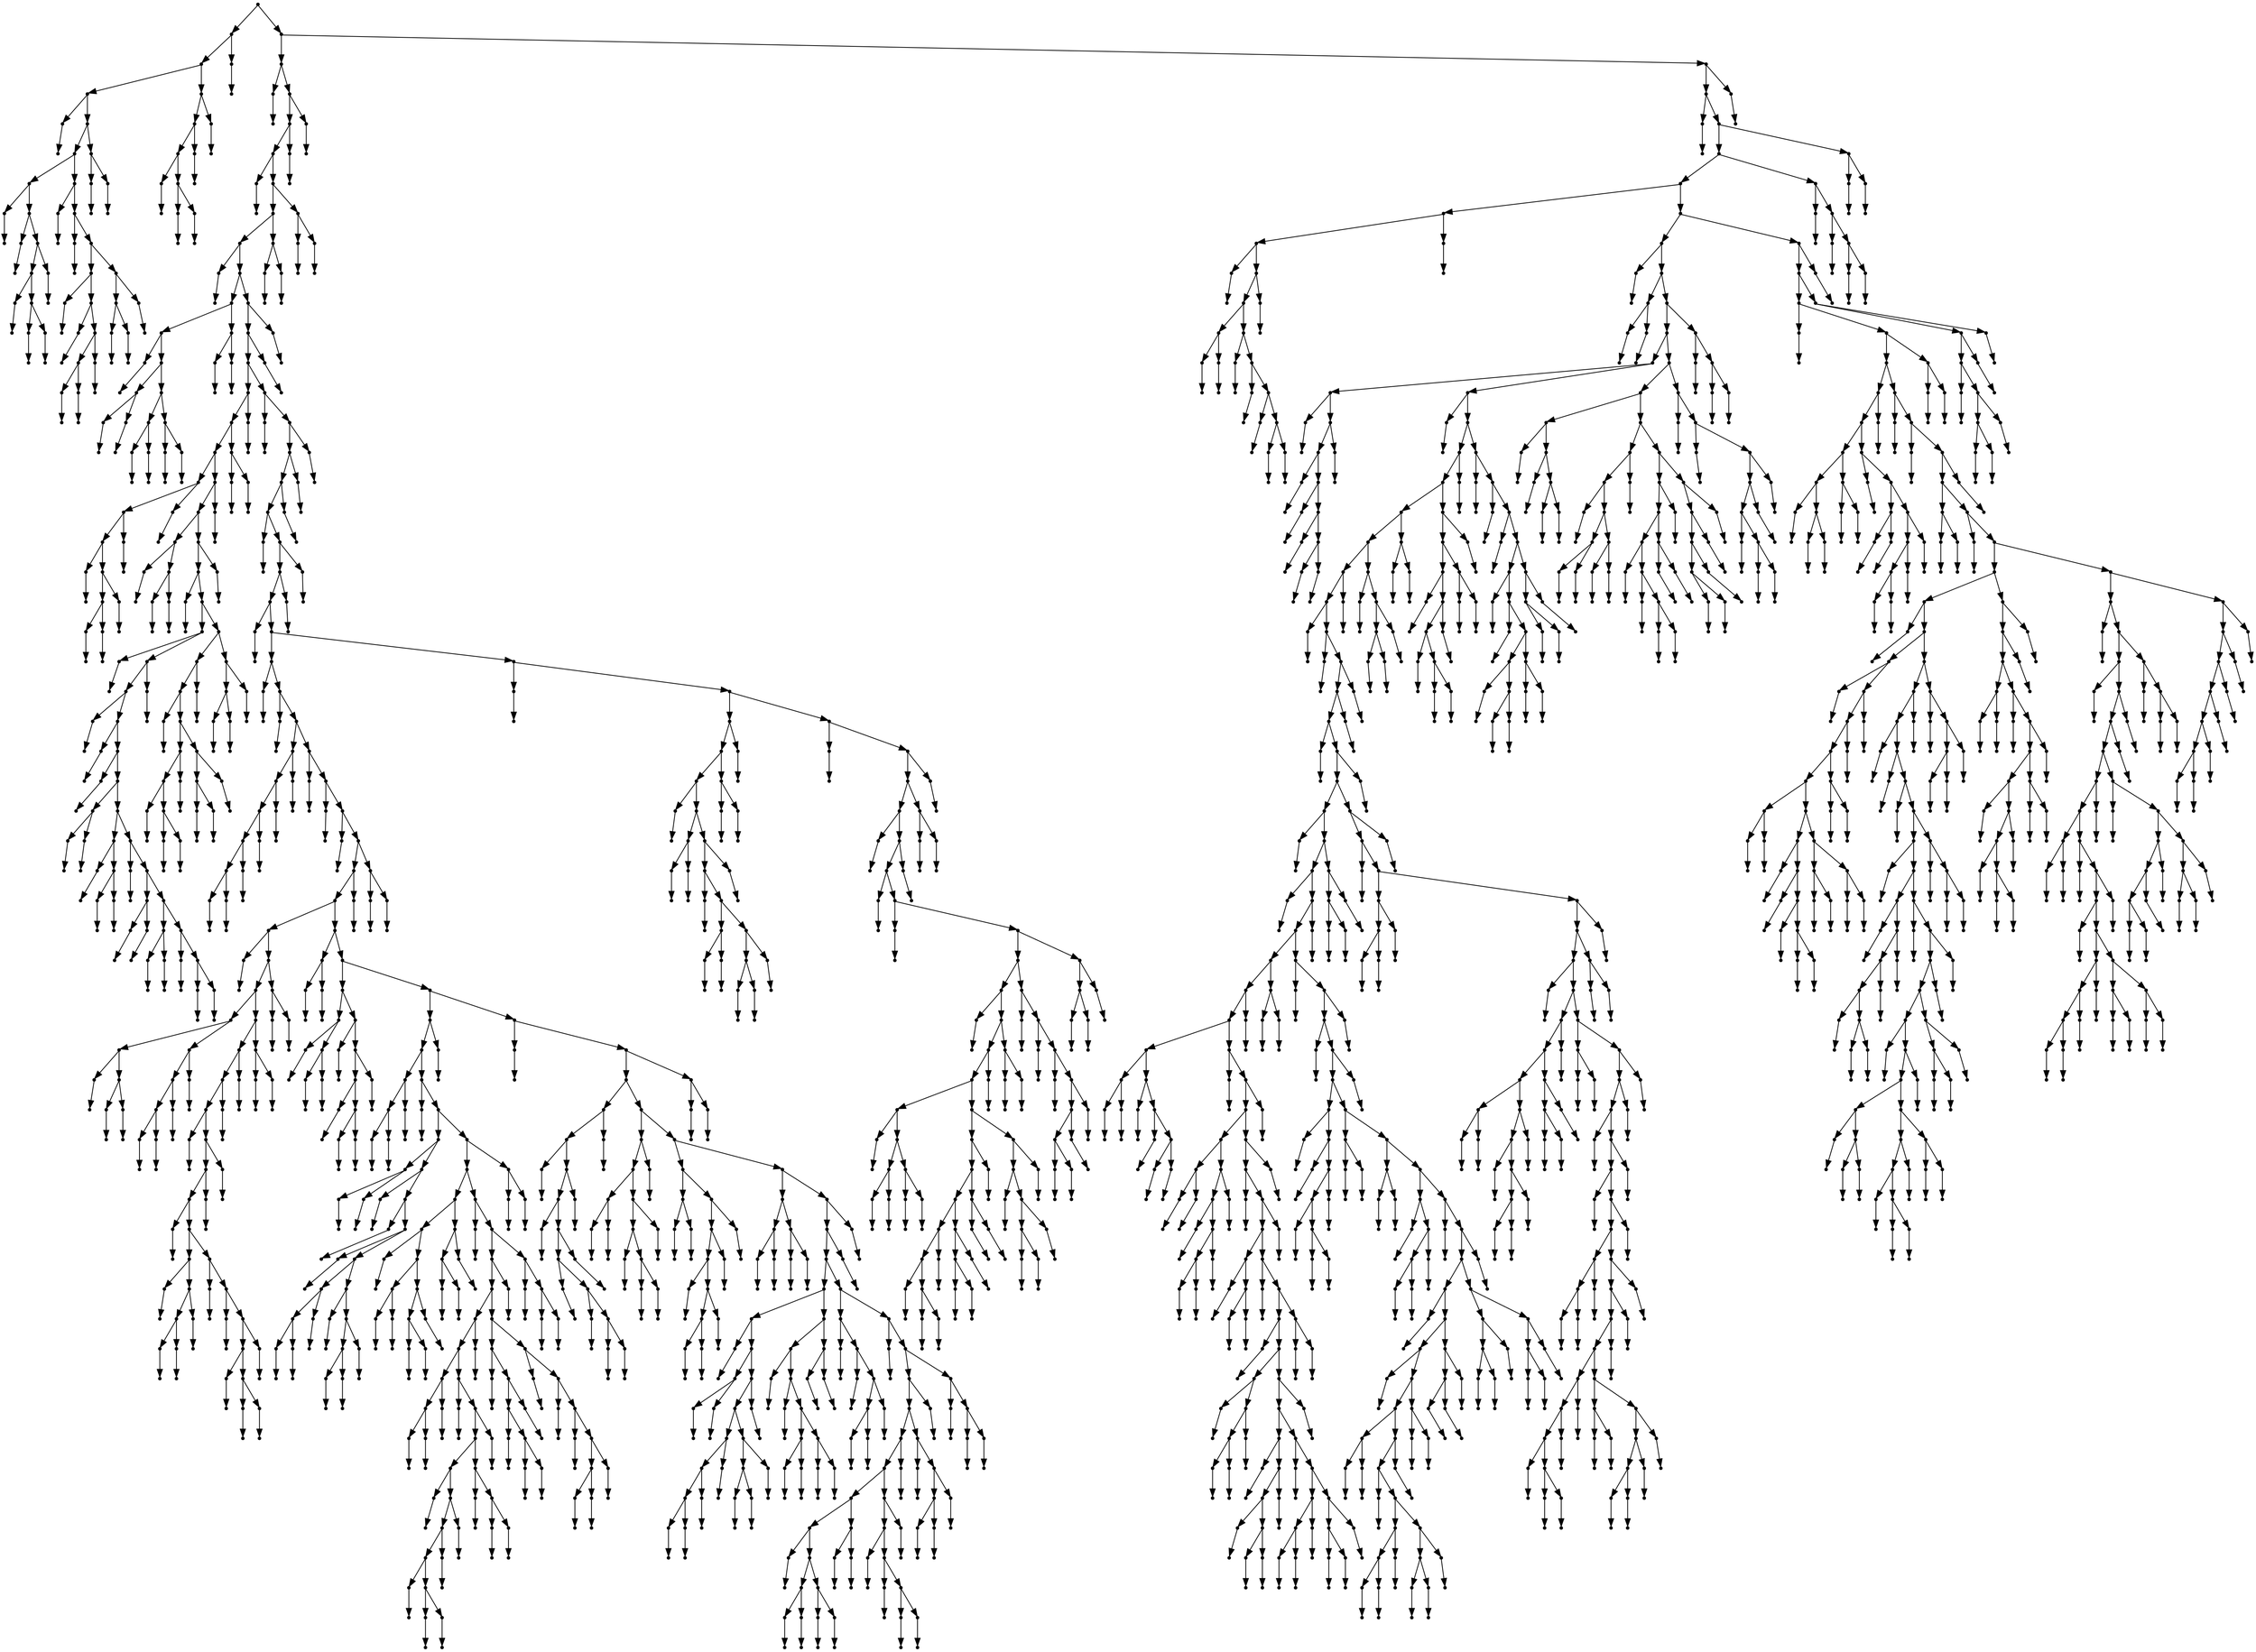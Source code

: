 digraph {
  2125 [shape=point];
  73 [shape=point];
  70 [shape=point];
  55 [shape=point];
  1 [shape=point];
  0 [shape=point];
  54 [shape=point];
  48 [shape=point];
  18 [shape=point];
  3 [shape=point];
  2 [shape=point];
  17 [shape=point];
  5 [shape=point];
  4 [shape=point];
  16 [shape=point];
  13 [shape=point];
  7 [shape=point];
  6 [shape=point];
  12 [shape=point];
  9 [shape=point];
  8 [shape=point];
  11 [shape=point];
  10 [shape=point];
  15 [shape=point];
  14 [shape=point];
  47 [shape=point];
  20 [shape=point];
  19 [shape=point];
  46 [shape=point];
  22 [shape=point];
  21 [shape=point];
  45 [shape=point];
  36 [shape=point];
  24 [shape=point];
  23 [shape=point];
  35 [shape=point];
  26 [shape=point];
  25 [shape=point];
  34 [shape=point];
  31 [shape=point];
  28 [shape=point];
  27 [shape=point];
  30 [shape=point];
  29 [shape=point];
  33 [shape=point];
  32 [shape=point];
  44 [shape=point];
  41 [shape=point];
  38 [shape=point];
  37 [shape=point];
  40 [shape=point];
  39 [shape=point];
  43 [shape=point];
  42 [shape=point];
  53 [shape=point];
  50 [shape=point];
  49 [shape=point];
  52 [shape=point];
  51 [shape=point];
  69 [shape=point];
  66 [shape=point];
  63 [shape=point];
  57 [shape=point];
  56 [shape=point];
  62 [shape=point];
  59 [shape=point];
  58 [shape=point];
  61 [shape=point];
  60 [shape=point];
  65 [shape=point];
  64 [shape=point];
  68 [shape=point];
  67 [shape=point];
  72 [shape=point];
  71 [shape=point];
  2124 [shape=point];
  1029 [shape=point];
  75 [shape=point];
  74 [shape=point];
  1028 [shape=point];
  1025 [shape=point];
  1022 [shape=point];
  77 [shape=point];
  76 [shape=point];
  1021 [shape=point];
  1015 [shape=point];
  1009 [shape=point];
  79 [shape=point];
  78 [shape=point];
  1008 [shape=point];
  105 [shape=point];
  99 [shape=point];
  81 [shape=point];
  80 [shape=point];
  98 [shape=point];
  86 [shape=point];
  83 [shape=point];
  82 [shape=point];
  85 [shape=point];
  84 [shape=point];
  97 [shape=point];
  91 [shape=point];
  88 [shape=point];
  87 [shape=point];
  90 [shape=point];
  89 [shape=point];
  96 [shape=point];
  93 [shape=point];
  92 [shape=point];
  95 [shape=point];
  94 [shape=point];
  104 [shape=point];
  101 [shape=point];
  100 [shape=point];
  103 [shape=point];
  102 [shape=point];
  1007 [shape=point];
  1004 [shape=point];
  1001 [shape=point];
  239 [shape=point];
  236 [shape=point];
  230 [shape=point];
  122 [shape=point];
  119 [shape=point];
  116 [shape=point];
  107 [shape=point];
  106 [shape=point];
  115 [shape=point];
  112 [shape=point];
  109 [shape=point];
  108 [shape=point];
  111 [shape=point];
  110 [shape=point];
  114 [shape=point];
  113 [shape=point];
  118 [shape=point];
  117 [shape=point];
  121 [shape=point];
  120 [shape=point];
  229 [shape=point];
  226 [shape=point];
  130 [shape=point];
  124 [shape=point];
  123 [shape=point];
  129 [shape=point];
  126 [shape=point];
  125 [shape=point];
  128 [shape=point];
  127 [shape=point];
  225 [shape=point];
  222 [shape=point];
  132 [shape=point];
  131 [shape=point];
  221 [shape=point];
  185 [shape=point];
  134 [shape=point];
  133 [shape=point];
  184 [shape=point];
  181 [shape=point];
  136 [shape=point];
  135 [shape=point];
  180 [shape=point];
  138 [shape=point];
  137 [shape=point];
  179 [shape=point];
  140 [shape=point];
  139 [shape=point];
  178 [shape=point];
  145 [shape=point];
  142 [shape=point];
  141 [shape=point];
  144 [shape=point];
  143 [shape=point];
  177 [shape=point];
  153 [shape=point];
  147 [shape=point];
  146 [shape=point];
  152 [shape=point];
  149 [shape=point];
  148 [shape=point];
  151 [shape=point];
  150 [shape=point];
  176 [shape=point];
  155 [shape=point];
  154 [shape=point];
  175 [shape=point];
  160 [shape=point];
  157 [shape=point];
  156 [shape=point];
  159 [shape=point];
  158 [shape=point];
  174 [shape=point];
  165 [shape=point];
  162 [shape=point];
  161 [shape=point];
  164 [shape=point];
  163 [shape=point];
  173 [shape=point];
  167 [shape=point];
  166 [shape=point];
  172 [shape=point];
  169 [shape=point];
  168 [shape=point];
  171 [shape=point];
  170 [shape=point];
  183 [shape=point];
  182 [shape=point];
  220 [shape=point];
  211 [shape=point];
  208 [shape=point];
  187 [shape=point];
  186 [shape=point];
  207 [shape=point];
  198 [shape=point];
  195 [shape=point];
  189 [shape=point];
  188 [shape=point];
  194 [shape=point];
  191 [shape=point];
  190 [shape=point];
  193 [shape=point];
  192 [shape=point];
  197 [shape=point];
  196 [shape=point];
  206 [shape=point];
  203 [shape=point];
  200 [shape=point];
  199 [shape=point];
  202 [shape=point];
  201 [shape=point];
  205 [shape=point];
  204 [shape=point];
  210 [shape=point];
  209 [shape=point];
  219 [shape=point];
  216 [shape=point];
  213 [shape=point];
  212 [shape=point];
  215 [shape=point];
  214 [shape=point];
  218 [shape=point];
  217 [shape=point];
  224 [shape=point];
  223 [shape=point];
  228 [shape=point];
  227 [shape=point];
  235 [shape=point];
  232 [shape=point];
  231 [shape=point];
  234 [shape=point];
  233 [shape=point];
  238 [shape=point];
  237 [shape=point];
  1000 [shape=point];
  241 [shape=point];
  240 [shape=point];
  999 [shape=point];
  996 [shape=point];
  993 [shape=point];
  990 [shape=point];
  243 [shape=point];
  242 [shape=point];
  989 [shape=point];
  986 [shape=point];
  983 [shape=point];
  245 [shape=point];
  244 [shape=point];
  982 [shape=point];
  814 [shape=point];
  247 [shape=point];
  246 [shape=point];
  813 [shape=point];
  249 [shape=point];
  248 [shape=point];
  812 [shape=point];
  266 [shape=point];
  263 [shape=point];
  260 [shape=point];
  257 [shape=point];
  254 [shape=point];
  251 [shape=point];
  250 [shape=point];
  253 [shape=point];
  252 [shape=point];
  256 [shape=point];
  255 [shape=point];
  259 [shape=point];
  258 [shape=point];
  262 [shape=point];
  261 [shape=point];
  265 [shape=point];
  264 [shape=point];
  811 [shape=point];
  268 [shape=point];
  267 [shape=point];
  810 [shape=point];
  270 [shape=point];
  269 [shape=point];
  809 [shape=point];
  272 [shape=point];
  271 [shape=point];
  808 [shape=point];
  802 [shape=point];
  799 [shape=point];
  355 [shape=point];
  274 [shape=point];
  273 [shape=point];
  354 [shape=point];
  348 [shape=point];
  294 [shape=point];
  282 [shape=point];
  276 [shape=point];
  275 [shape=point];
  281 [shape=point];
  278 [shape=point];
  277 [shape=point];
  280 [shape=point];
  279 [shape=point];
  293 [shape=point];
  290 [shape=point];
  287 [shape=point];
  284 [shape=point];
  283 [shape=point];
  286 [shape=point];
  285 [shape=point];
  289 [shape=point];
  288 [shape=point];
  292 [shape=point];
  291 [shape=point];
  347 [shape=point];
  341 [shape=point];
  338 [shape=point];
  335 [shape=point];
  296 [shape=point];
  295 [shape=point];
  334 [shape=point];
  331 [shape=point];
  328 [shape=point];
  298 [shape=point];
  297 [shape=point];
  327 [shape=point];
  309 [shape=point];
  300 [shape=point];
  299 [shape=point];
  308 [shape=point];
  305 [shape=point];
  302 [shape=point];
  301 [shape=point];
  304 [shape=point];
  303 [shape=point];
  307 [shape=point];
  306 [shape=point];
  326 [shape=point];
  311 [shape=point];
  310 [shape=point];
  325 [shape=point];
  313 [shape=point];
  312 [shape=point];
  324 [shape=point];
  321 [shape=point];
  315 [shape=point];
  314 [shape=point];
  320 [shape=point];
  317 [shape=point];
  316 [shape=point];
  319 [shape=point];
  318 [shape=point];
  323 [shape=point];
  322 [shape=point];
  330 [shape=point];
  329 [shape=point];
  333 [shape=point];
  332 [shape=point];
  337 [shape=point];
  336 [shape=point];
  340 [shape=point];
  339 [shape=point];
  346 [shape=point];
  343 [shape=point];
  342 [shape=point];
  345 [shape=point];
  344 [shape=point];
  353 [shape=point];
  350 [shape=point];
  349 [shape=point];
  352 [shape=point];
  351 [shape=point];
  798 [shape=point];
  360 [shape=point];
  357 [shape=point];
  356 [shape=point];
  359 [shape=point];
  358 [shape=point];
  797 [shape=point];
  383 [shape=point];
  368 [shape=point];
  362 [shape=point];
  361 [shape=point];
  367 [shape=point];
  364 [shape=point];
  363 [shape=point];
  366 [shape=point];
  365 [shape=point];
  382 [shape=point];
  370 [shape=point];
  369 [shape=point];
  381 [shape=point];
  378 [shape=point];
  372 [shape=point];
  371 [shape=point];
  377 [shape=point];
  374 [shape=point];
  373 [shape=point];
  376 [shape=point];
  375 [shape=point];
  380 [shape=point];
  379 [shape=point];
  796 [shape=point];
  559 [shape=point];
  556 [shape=point];
  391 [shape=point];
  388 [shape=point];
  385 [shape=point];
  384 [shape=point];
  387 [shape=point];
  386 [shape=point];
  390 [shape=point];
  389 [shape=point];
  555 [shape=point];
  393 [shape=point];
  392 [shape=point];
  554 [shape=point];
  428 [shape=point];
  398 [shape=point];
  395 [shape=point];
  394 [shape=point];
  397 [shape=point];
  396 [shape=point];
  427 [shape=point];
  400 [shape=point];
  399 [shape=point];
  426 [shape=point];
  402 [shape=point];
  401 [shape=point];
  425 [shape=point];
  404 [shape=point];
  403 [shape=point];
  424 [shape=point];
  412 [shape=point];
  409 [shape=point];
  406 [shape=point];
  405 [shape=point];
  408 [shape=point];
  407 [shape=point];
  411 [shape=point];
  410 [shape=point];
  423 [shape=point];
  414 [shape=point];
  413 [shape=point];
  422 [shape=point];
  419 [shape=point];
  416 [shape=point];
  415 [shape=point];
  418 [shape=point];
  417 [shape=point];
  421 [shape=point];
  420 [shape=point];
  553 [shape=point];
  547 [shape=point];
  454 [shape=point];
  445 [shape=point];
  430 [shape=point];
  429 [shape=point];
  444 [shape=point];
  435 [shape=point];
  432 [shape=point];
  431 [shape=point];
  434 [shape=point];
  433 [shape=point];
  443 [shape=point];
  440 [shape=point];
  437 [shape=point];
  436 [shape=point];
  439 [shape=point];
  438 [shape=point];
  442 [shape=point];
  441 [shape=point];
  453 [shape=point];
  450 [shape=point];
  447 [shape=point];
  446 [shape=point];
  449 [shape=point];
  448 [shape=point];
  452 [shape=point];
  451 [shape=point];
  546 [shape=point];
  456 [shape=point];
  455 [shape=point];
  545 [shape=point];
  536 [shape=point];
  533 [shape=point];
  500 [shape=point];
  497 [shape=point];
  464 [shape=point];
  461 [shape=point];
  458 [shape=point];
  457 [shape=point];
  460 [shape=point];
  459 [shape=point];
  463 [shape=point];
  462 [shape=point];
  496 [shape=point];
  466 [shape=point];
  465 [shape=point];
  495 [shape=point];
  492 [shape=point];
  483 [shape=point];
  468 [shape=point];
  467 [shape=point];
  482 [shape=point];
  479 [shape=point];
  476 [shape=point];
  470 [shape=point];
  469 [shape=point];
  475 [shape=point];
  472 [shape=point];
  471 [shape=point];
  474 [shape=point];
  473 [shape=point];
  478 [shape=point];
  477 [shape=point];
  481 [shape=point];
  480 [shape=point];
  491 [shape=point];
  485 [shape=point];
  484 [shape=point];
  490 [shape=point];
  487 [shape=point];
  486 [shape=point];
  489 [shape=point];
  488 [shape=point];
  494 [shape=point];
  493 [shape=point];
  499 [shape=point];
  498 [shape=point];
  532 [shape=point];
  514 [shape=point];
  502 [shape=point];
  501 [shape=point];
  513 [shape=point];
  510 [shape=point];
  504 [shape=point];
  503 [shape=point];
  509 [shape=point];
  506 [shape=point];
  505 [shape=point];
  508 [shape=point];
  507 [shape=point];
  512 [shape=point];
  511 [shape=point];
  531 [shape=point];
  516 [shape=point];
  515 [shape=point];
  530 [shape=point];
  518 [shape=point];
  517 [shape=point];
  529 [shape=point];
  520 [shape=point];
  519 [shape=point];
  528 [shape=point];
  525 [shape=point];
  522 [shape=point];
  521 [shape=point];
  524 [shape=point];
  523 [shape=point];
  527 [shape=point];
  526 [shape=point];
  535 [shape=point];
  534 [shape=point];
  544 [shape=point];
  538 [shape=point];
  537 [shape=point];
  543 [shape=point];
  540 [shape=point];
  539 [shape=point];
  542 [shape=point];
  541 [shape=point];
  552 [shape=point];
  549 [shape=point];
  548 [shape=point];
  551 [shape=point];
  550 [shape=point];
  558 [shape=point];
  557 [shape=point];
  795 [shape=point];
  561 [shape=point];
  560 [shape=point];
  794 [shape=point];
  788 [shape=point];
  587 [shape=point];
  584 [shape=point];
  563 [shape=point];
  562 [shape=point];
  583 [shape=point];
  580 [shape=point];
  565 [shape=point];
  564 [shape=point];
  579 [shape=point];
  576 [shape=point];
  567 [shape=point];
  566 [shape=point];
  575 [shape=point];
  569 [shape=point];
  568 [shape=point];
  574 [shape=point];
  571 [shape=point];
  570 [shape=point];
  573 [shape=point];
  572 [shape=point];
  578 [shape=point];
  577 [shape=point];
  582 [shape=point];
  581 [shape=point];
  586 [shape=point];
  585 [shape=point];
  787 [shape=point];
  607 [shape=point];
  604 [shape=point];
  592 [shape=point];
  589 [shape=point];
  588 [shape=point];
  591 [shape=point];
  590 [shape=point];
  603 [shape=point];
  600 [shape=point];
  594 [shape=point];
  593 [shape=point];
  599 [shape=point];
  596 [shape=point];
  595 [shape=point];
  598 [shape=point];
  597 [shape=point];
  602 [shape=point];
  601 [shape=point];
  606 [shape=point];
  605 [shape=point];
  786 [shape=point];
  630 [shape=point];
  612 [shape=point];
  609 [shape=point];
  608 [shape=point];
  611 [shape=point];
  610 [shape=point];
  629 [shape=point];
  626 [shape=point];
  623 [shape=point];
  614 [shape=point];
  613 [shape=point];
  622 [shape=point];
  619 [shape=point];
  616 [shape=point];
  615 [shape=point];
  618 [shape=point];
  617 [shape=point];
  621 [shape=point];
  620 [shape=point];
  625 [shape=point];
  624 [shape=point];
  628 [shape=point];
  627 [shape=point];
  785 [shape=point];
  641 [shape=point];
  635 [shape=point];
  632 [shape=point];
  631 [shape=point];
  634 [shape=point];
  633 [shape=point];
  640 [shape=point];
  637 [shape=point];
  636 [shape=point];
  639 [shape=point];
  638 [shape=point];
  784 [shape=point];
  781 [shape=point];
  778 [shape=point];
  697 [shape=point];
  673 [shape=point];
  643 [shape=point];
  642 [shape=point];
  672 [shape=point];
  648 [shape=point];
  645 [shape=point];
  644 [shape=point];
  647 [shape=point];
  646 [shape=point];
  671 [shape=point];
  668 [shape=point];
  659 [shape=point];
  656 [shape=point];
  653 [shape=point];
  650 [shape=point];
  649 [shape=point];
  652 [shape=point];
  651 [shape=point];
  655 [shape=point];
  654 [shape=point];
  658 [shape=point];
  657 [shape=point];
  667 [shape=point];
  664 [shape=point];
  661 [shape=point];
  660 [shape=point];
  663 [shape=point];
  662 [shape=point];
  666 [shape=point];
  665 [shape=point];
  670 [shape=point];
  669 [shape=point];
  696 [shape=point];
  690 [shape=point];
  675 [shape=point];
  674 [shape=point];
  689 [shape=point];
  677 [shape=point];
  676 [shape=point];
  688 [shape=point];
  682 [shape=point];
  679 [shape=point];
  678 [shape=point];
  681 [shape=point];
  680 [shape=point];
  687 [shape=point];
  684 [shape=point];
  683 [shape=point];
  686 [shape=point];
  685 [shape=point];
  695 [shape=point];
  692 [shape=point];
  691 [shape=point];
  694 [shape=point];
  693 [shape=point];
  777 [shape=point];
  711 [shape=point];
  699 [shape=point];
  698 [shape=point];
  710 [shape=point];
  701 [shape=point];
  700 [shape=point];
  709 [shape=point];
  706 [shape=point];
  703 [shape=point];
  702 [shape=point];
  705 [shape=point];
  704 [shape=point];
  708 [shape=point];
  707 [shape=point];
  776 [shape=point];
  713 [shape=point];
  712 [shape=point];
  775 [shape=point];
  766 [shape=point];
  763 [shape=point];
  751 [shape=point];
  748 [shape=point];
  733 [shape=point];
  727 [shape=point];
  715 [shape=point];
  714 [shape=point];
  726 [shape=point];
  720 [shape=point];
  717 [shape=point];
  716 [shape=point];
  719 [shape=point];
  718 [shape=point];
  725 [shape=point];
  722 [shape=point];
  721 [shape=point];
  724 [shape=point];
  723 [shape=point];
  732 [shape=point];
  729 [shape=point];
  728 [shape=point];
  731 [shape=point];
  730 [shape=point];
  747 [shape=point];
  744 [shape=point];
  735 [shape=point];
  734 [shape=point];
  743 [shape=point];
  737 [shape=point];
  736 [shape=point];
  742 [shape=point];
  739 [shape=point];
  738 [shape=point];
  741 [shape=point];
  740 [shape=point];
  746 [shape=point];
  745 [shape=point];
  750 [shape=point];
  749 [shape=point];
  762 [shape=point];
  753 [shape=point];
  752 [shape=point];
  761 [shape=point];
  758 [shape=point];
  755 [shape=point];
  754 [shape=point];
  757 [shape=point];
  756 [shape=point];
  760 [shape=point];
  759 [shape=point];
  765 [shape=point];
  764 [shape=point];
  774 [shape=point];
  768 [shape=point];
  767 [shape=point];
  773 [shape=point];
  770 [shape=point];
  769 [shape=point];
  772 [shape=point];
  771 [shape=point];
  780 [shape=point];
  779 [shape=point];
  783 [shape=point];
  782 [shape=point];
  793 [shape=point];
  790 [shape=point];
  789 [shape=point];
  792 [shape=point];
  791 [shape=point];
  801 [shape=point];
  800 [shape=point];
  807 [shape=point];
  804 [shape=point];
  803 [shape=point];
  806 [shape=point];
  805 [shape=point];
  981 [shape=point];
  816 [shape=point];
  815 [shape=point];
  980 [shape=point];
  854 [shape=point];
  851 [shape=point];
  845 [shape=point];
  818 [shape=point];
  817 [shape=point];
  844 [shape=point];
  823 [shape=point];
  820 [shape=point];
  819 [shape=point];
  822 [shape=point];
  821 [shape=point];
  843 [shape=point];
  840 [shape=point];
  825 [shape=point];
  824 [shape=point];
  839 [shape=point];
  830 [shape=point];
  827 [shape=point];
  826 [shape=point];
  829 [shape=point];
  828 [shape=point];
  838 [shape=point];
  835 [shape=point];
  832 [shape=point];
  831 [shape=point];
  834 [shape=point];
  833 [shape=point];
  837 [shape=point];
  836 [shape=point];
  842 [shape=point];
  841 [shape=point];
  850 [shape=point];
  847 [shape=point];
  846 [shape=point];
  849 [shape=point];
  848 [shape=point];
  853 [shape=point];
  852 [shape=point];
  979 [shape=point];
  856 [shape=point];
  855 [shape=point];
  978 [shape=point];
  975 [shape=point];
  969 [shape=point];
  858 [shape=point];
  857 [shape=point];
  968 [shape=point];
  965 [shape=point];
  860 [shape=point];
  859 [shape=point];
  964 [shape=point];
  862 [shape=point];
  861 [shape=point];
  963 [shape=point];
  954 [shape=point];
  933 [shape=point];
  864 [shape=point];
  863 [shape=point];
  932 [shape=point];
  926 [shape=point];
  923 [shape=point];
  878 [shape=point];
  866 [shape=point];
  865 [shape=point];
  877 [shape=point];
  871 [shape=point];
  868 [shape=point];
  867 [shape=point];
  870 [shape=point];
  869 [shape=point];
  876 [shape=point];
  873 [shape=point];
  872 [shape=point];
  875 [shape=point];
  874 [shape=point];
  922 [shape=point];
  907 [shape=point];
  904 [shape=point];
  898 [shape=point];
  889 [shape=point];
  886 [shape=point];
  880 [shape=point];
  879 [shape=point];
  885 [shape=point];
  882 [shape=point];
  881 [shape=point];
  884 [shape=point];
  883 [shape=point];
  888 [shape=point];
  887 [shape=point];
  897 [shape=point];
  894 [shape=point];
  891 [shape=point];
  890 [shape=point];
  893 [shape=point];
  892 [shape=point];
  896 [shape=point];
  895 [shape=point];
  903 [shape=point];
  900 [shape=point];
  899 [shape=point];
  902 [shape=point];
  901 [shape=point];
  906 [shape=point];
  905 [shape=point];
  921 [shape=point];
  918 [shape=point];
  909 [shape=point];
  908 [shape=point];
  917 [shape=point];
  914 [shape=point];
  911 [shape=point];
  910 [shape=point];
  913 [shape=point];
  912 [shape=point];
  916 [shape=point];
  915 [shape=point];
  920 [shape=point];
  919 [shape=point];
  925 [shape=point];
  924 [shape=point];
  931 [shape=point];
  928 [shape=point];
  927 [shape=point];
  930 [shape=point];
  929 [shape=point];
  953 [shape=point];
  935 [shape=point];
  934 [shape=point];
  952 [shape=point];
  937 [shape=point];
  936 [shape=point];
  951 [shape=point];
  939 [shape=point];
  938 [shape=point];
  950 [shape=point];
  947 [shape=point];
  944 [shape=point];
  941 [shape=point];
  940 [shape=point];
  943 [shape=point];
  942 [shape=point];
  946 [shape=point];
  945 [shape=point];
  949 [shape=point];
  948 [shape=point];
  962 [shape=point];
  959 [shape=point];
  956 [shape=point];
  955 [shape=point];
  958 [shape=point];
  957 [shape=point];
  961 [shape=point];
  960 [shape=point];
  967 [shape=point];
  966 [shape=point];
  974 [shape=point];
  971 [shape=point];
  970 [shape=point];
  973 [shape=point];
  972 [shape=point];
  977 [shape=point];
  976 [shape=point];
  985 [shape=point];
  984 [shape=point];
  988 [shape=point];
  987 [shape=point];
  992 [shape=point];
  991 [shape=point];
  995 [shape=point];
  994 [shape=point];
  998 [shape=point];
  997 [shape=point];
  1003 [shape=point];
  1002 [shape=point];
  1006 [shape=point];
  1005 [shape=point];
  1014 [shape=point];
  1011 [shape=point];
  1010 [shape=point];
  1013 [shape=point];
  1012 [shape=point];
  1020 [shape=point];
  1017 [shape=point];
  1016 [shape=point];
  1019 [shape=point];
  1018 [shape=point];
  1024 [shape=point];
  1023 [shape=point];
  1027 [shape=point];
  1026 [shape=point];
  2123 [shape=point];
  2120 [shape=point];
  1031 [shape=point];
  1030 [shape=point];
  2119 [shape=point];
  2113 [shape=point];
  2101 [shape=point];
  1060 [shape=point];
  1057 [shape=point];
  1033 [shape=point];
  1032 [shape=point];
  1056 [shape=point];
  1053 [shape=point];
  1038 [shape=point];
  1035 [shape=point];
  1034 [shape=point];
  1037 [shape=point];
  1036 [shape=point];
  1052 [shape=point];
  1040 [shape=point];
  1039 [shape=point];
  1051 [shape=point];
  1042 [shape=point];
  1041 [shape=point];
  1050 [shape=point];
  1044 [shape=point];
  1043 [shape=point];
  1049 [shape=point];
  1046 [shape=point];
  1045 [shape=point];
  1048 [shape=point];
  1047 [shape=point];
  1055 [shape=point];
  1054 [shape=point];
  1059 [shape=point];
  1058 [shape=point];
  2100 [shape=point];
  1710 [shape=point];
  1062 [shape=point];
  1061 [shape=point];
  1709 [shape=point];
  1067 [shape=point];
  1064 [shape=point];
  1063 [shape=point];
  1066 [shape=point];
  1065 [shape=point];
  1708 [shape=point];
  1699 [shape=point];
  1612 [shape=point];
  1087 [shape=point];
  1069 [shape=point];
  1068 [shape=point];
  1086 [shape=point];
  1083 [shape=point];
  1071 [shape=point];
  1070 [shape=point];
  1082 [shape=point];
  1073 [shape=point];
  1072 [shape=point];
  1081 [shape=point];
  1075 [shape=point];
  1074 [shape=point];
  1080 [shape=point];
  1077 [shape=point];
  1076 [shape=point];
  1079 [shape=point];
  1078 [shape=point];
  1085 [shape=point];
  1084 [shape=point];
  1611 [shape=point];
  1089 [shape=point];
  1088 [shape=point];
  1610 [shape=point];
  1571 [shape=point];
  1568 [shape=point];
  1544 [shape=point];
  1538 [shape=point];
  1526 [shape=point];
  1523 [shape=point];
  1091 [shape=point];
  1090 [shape=point];
  1522 [shape=point];
  1093 [shape=point];
  1092 [shape=point];
  1521 [shape=point];
  1518 [shape=point];
  1515 [shape=point];
  1095 [shape=point];
  1094 [shape=point];
  1514 [shape=point];
  1511 [shape=point];
  1376 [shape=point];
  1097 [shape=point];
  1096 [shape=point];
  1375 [shape=point];
  1366 [shape=point];
  1099 [shape=point];
  1098 [shape=point];
  1365 [shape=point];
  1362 [shape=point];
  1233 [shape=point];
  1227 [shape=point];
  1224 [shape=point];
  1116 [shape=point];
  1104 [shape=point];
  1101 [shape=point];
  1100 [shape=point];
  1103 [shape=point];
  1102 [shape=point];
  1115 [shape=point];
  1106 [shape=point];
  1105 [shape=point];
  1114 [shape=point];
  1108 [shape=point];
  1107 [shape=point];
  1113 [shape=point];
  1110 [shape=point];
  1109 [shape=point];
  1112 [shape=point];
  1111 [shape=point];
  1223 [shape=point];
  1118 [shape=point];
  1117 [shape=point];
  1222 [shape=point];
  1219 [shape=point];
  1138 [shape=point];
  1123 [shape=point];
  1120 [shape=point];
  1119 [shape=point];
  1122 [shape=point];
  1121 [shape=point];
  1137 [shape=point];
  1134 [shape=point];
  1125 [shape=point];
  1124 [shape=point];
  1133 [shape=point];
  1130 [shape=point];
  1127 [shape=point];
  1126 [shape=point];
  1129 [shape=point];
  1128 [shape=point];
  1132 [shape=point];
  1131 [shape=point];
  1136 [shape=point];
  1135 [shape=point];
  1218 [shape=point];
  1215 [shape=point];
  1140 [shape=point];
  1139 [shape=point];
  1214 [shape=point];
  1211 [shape=point];
  1148 [shape=point];
  1142 [shape=point];
  1141 [shape=point];
  1147 [shape=point];
  1144 [shape=point];
  1143 [shape=point];
  1146 [shape=point];
  1145 [shape=point];
  1210 [shape=point];
  1150 [shape=point];
  1149 [shape=point];
  1209 [shape=point];
  1203 [shape=point];
  1152 [shape=point];
  1151 [shape=point];
  1202 [shape=point];
  1163 [shape=point];
  1154 [shape=point];
  1153 [shape=point];
  1162 [shape=point];
  1159 [shape=point];
  1156 [shape=point];
  1155 [shape=point];
  1158 [shape=point];
  1157 [shape=point];
  1161 [shape=point];
  1160 [shape=point];
  1201 [shape=point];
  1198 [shape=point];
  1177 [shape=point];
  1165 [shape=point];
  1164 [shape=point];
  1176 [shape=point];
  1173 [shape=point];
  1167 [shape=point];
  1166 [shape=point];
  1172 [shape=point];
  1169 [shape=point];
  1168 [shape=point];
  1171 [shape=point];
  1170 [shape=point];
  1175 [shape=point];
  1174 [shape=point];
  1197 [shape=point];
  1179 [shape=point];
  1178 [shape=point];
  1196 [shape=point];
  1187 [shape=point];
  1184 [shape=point];
  1181 [shape=point];
  1180 [shape=point];
  1183 [shape=point];
  1182 [shape=point];
  1186 [shape=point];
  1185 [shape=point];
  1195 [shape=point];
  1192 [shape=point];
  1189 [shape=point];
  1188 [shape=point];
  1191 [shape=point];
  1190 [shape=point];
  1194 [shape=point];
  1193 [shape=point];
  1200 [shape=point];
  1199 [shape=point];
  1208 [shape=point];
  1205 [shape=point];
  1204 [shape=point];
  1207 [shape=point];
  1206 [shape=point];
  1213 [shape=point];
  1212 [shape=point];
  1217 [shape=point];
  1216 [shape=point];
  1221 [shape=point];
  1220 [shape=point];
  1226 [shape=point];
  1225 [shape=point];
  1232 [shape=point];
  1229 [shape=point];
  1228 [shape=point];
  1231 [shape=point];
  1230 [shape=point];
  1361 [shape=point];
  1235 [shape=point];
  1234 [shape=point];
  1360 [shape=point];
  1357 [shape=point];
  1237 [shape=point];
  1236 [shape=point];
  1356 [shape=point];
  1353 [shape=point];
  1254 [shape=point];
  1239 [shape=point];
  1238 [shape=point];
  1253 [shape=point];
  1241 [shape=point];
  1240 [shape=point];
  1252 [shape=point];
  1249 [shape=point];
  1243 [shape=point];
  1242 [shape=point];
  1248 [shape=point];
  1245 [shape=point];
  1244 [shape=point];
  1247 [shape=point];
  1246 [shape=point];
  1251 [shape=point];
  1250 [shape=point];
  1352 [shape=point];
  1259 [shape=point];
  1256 [shape=point];
  1255 [shape=point];
  1258 [shape=point];
  1257 [shape=point];
  1351 [shape=point];
  1264 [shape=point];
  1261 [shape=point];
  1260 [shape=point];
  1263 [shape=point];
  1262 [shape=point];
  1350 [shape=point];
  1275 [shape=point];
  1266 [shape=point];
  1265 [shape=point];
  1274 [shape=point];
  1271 [shape=point];
  1268 [shape=point];
  1267 [shape=point];
  1270 [shape=point];
  1269 [shape=point];
  1273 [shape=point];
  1272 [shape=point];
  1349 [shape=point];
  1277 [shape=point];
  1276 [shape=point];
  1348 [shape=point];
  1345 [shape=point];
  1327 [shape=point];
  1279 [shape=point];
  1278 [shape=point];
  1326 [shape=point];
  1317 [shape=point];
  1281 [shape=point];
  1280 [shape=point];
  1316 [shape=point];
  1310 [shape=point];
  1286 [shape=point];
  1283 [shape=point];
  1282 [shape=point];
  1285 [shape=point];
  1284 [shape=point];
  1309 [shape=point];
  1306 [shape=point];
  1288 [shape=point];
  1287 [shape=point];
  1305 [shape=point];
  1296 [shape=point];
  1293 [shape=point];
  1290 [shape=point];
  1289 [shape=point];
  1292 [shape=point];
  1291 [shape=point];
  1295 [shape=point];
  1294 [shape=point];
  1304 [shape=point];
  1301 [shape=point];
  1298 [shape=point];
  1297 [shape=point];
  1300 [shape=point];
  1299 [shape=point];
  1303 [shape=point];
  1302 [shape=point];
  1308 [shape=point];
  1307 [shape=point];
  1315 [shape=point];
  1312 [shape=point];
  1311 [shape=point];
  1314 [shape=point];
  1313 [shape=point];
  1325 [shape=point];
  1322 [shape=point];
  1319 [shape=point];
  1318 [shape=point];
  1321 [shape=point];
  1320 [shape=point];
  1324 [shape=point];
  1323 [shape=point];
  1344 [shape=point];
  1335 [shape=point];
  1332 [shape=point];
  1329 [shape=point];
  1328 [shape=point];
  1331 [shape=point];
  1330 [shape=point];
  1334 [shape=point];
  1333 [shape=point];
  1343 [shape=point];
  1340 [shape=point];
  1337 [shape=point];
  1336 [shape=point];
  1339 [shape=point];
  1338 [shape=point];
  1342 [shape=point];
  1341 [shape=point];
  1347 [shape=point];
  1346 [shape=point];
  1355 [shape=point];
  1354 [shape=point];
  1359 [shape=point];
  1358 [shape=point];
  1364 [shape=point];
  1363 [shape=point];
  1374 [shape=point];
  1371 [shape=point];
  1368 [shape=point];
  1367 [shape=point];
  1370 [shape=point];
  1369 [shape=point];
  1373 [shape=point];
  1372 [shape=point];
  1510 [shape=point];
  1507 [shape=point];
  1378 [shape=point];
  1377 [shape=point];
  1506 [shape=point];
  1386 [shape=point];
  1383 [shape=point];
  1380 [shape=point];
  1379 [shape=point];
  1382 [shape=point];
  1381 [shape=point];
  1385 [shape=point];
  1384 [shape=point];
  1505 [shape=point];
  1502 [shape=point];
  1496 [shape=point];
  1388 [shape=point];
  1387 [shape=point];
  1495 [shape=point];
  1420 [shape=point];
  1417 [shape=point];
  1408 [shape=point];
  1393 [shape=point];
  1390 [shape=point];
  1389 [shape=point];
  1392 [shape=point];
  1391 [shape=point];
  1407 [shape=point];
  1404 [shape=point];
  1395 [shape=point];
  1394 [shape=point];
  1403 [shape=point];
  1400 [shape=point];
  1397 [shape=point];
  1396 [shape=point];
  1399 [shape=point];
  1398 [shape=point];
  1402 [shape=point];
  1401 [shape=point];
  1406 [shape=point];
  1405 [shape=point];
  1416 [shape=point];
  1413 [shape=point];
  1410 [shape=point];
  1409 [shape=point];
  1412 [shape=point];
  1411 [shape=point];
  1415 [shape=point];
  1414 [shape=point];
  1419 [shape=point];
  1418 [shape=point];
  1494 [shape=point];
  1425 [shape=point];
  1422 [shape=point];
  1421 [shape=point];
  1424 [shape=point];
  1423 [shape=point];
  1493 [shape=point];
  1490 [shape=point];
  1487 [shape=point];
  1427 [shape=point];
  1426 [shape=point];
  1486 [shape=point];
  1483 [shape=point];
  1429 [shape=point];
  1428 [shape=point];
  1482 [shape=point];
  1479 [shape=point];
  1437 [shape=point];
  1434 [shape=point];
  1431 [shape=point];
  1430 [shape=point];
  1433 [shape=point];
  1432 [shape=point];
  1436 [shape=point];
  1435 [shape=point];
  1478 [shape=point];
  1475 [shape=point];
  1472 [shape=point];
  1469 [shape=point];
  1451 [shape=point];
  1448 [shape=point];
  1445 [shape=point];
  1439 [shape=point];
  1438 [shape=point];
  1444 [shape=point];
  1441 [shape=point];
  1440 [shape=point];
  1443 [shape=point];
  1442 [shape=point];
  1447 [shape=point];
  1446 [shape=point];
  1450 [shape=point];
  1449 [shape=point];
  1468 [shape=point];
  1456 [shape=point];
  1453 [shape=point];
  1452 [shape=point];
  1455 [shape=point];
  1454 [shape=point];
  1467 [shape=point];
  1464 [shape=point];
  1461 [shape=point];
  1458 [shape=point];
  1457 [shape=point];
  1460 [shape=point];
  1459 [shape=point];
  1463 [shape=point];
  1462 [shape=point];
  1466 [shape=point];
  1465 [shape=point];
  1471 [shape=point];
  1470 [shape=point];
  1474 [shape=point];
  1473 [shape=point];
  1477 [shape=point];
  1476 [shape=point];
  1481 [shape=point];
  1480 [shape=point];
  1485 [shape=point];
  1484 [shape=point];
  1489 [shape=point];
  1488 [shape=point];
  1492 [shape=point];
  1491 [shape=point];
  1501 [shape=point];
  1498 [shape=point];
  1497 [shape=point];
  1500 [shape=point];
  1499 [shape=point];
  1504 [shape=point];
  1503 [shape=point];
  1509 [shape=point];
  1508 [shape=point];
  1513 [shape=point];
  1512 [shape=point];
  1517 [shape=point];
  1516 [shape=point];
  1520 [shape=point];
  1519 [shape=point];
  1525 [shape=point];
  1524 [shape=point];
  1537 [shape=point];
  1528 [shape=point];
  1527 [shape=point];
  1536 [shape=point];
  1533 [shape=point];
  1530 [shape=point];
  1529 [shape=point];
  1532 [shape=point];
  1531 [shape=point];
  1535 [shape=point];
  1534 [shape=point];
  1543 [shape=point];
  1540 [shape=point];
  1539 [shape=point];
  1542 [shape=point];
  1541 [shape=point];
  1567 [shape=point];
  1564 [shape=point];
  1558 [shape=point];
  1546 [shape=point];
  1545 [shape=point];
  1557 [shape=point];
  1554 [shape=point];
  1548 [shape=point];
  1547 [shape=point];
  1553 [shape=point];
  1550 [shape=point];
  1549 [shape=point];
  1552 [shape=point];
  1551 [shape=point];
  1556 [shape=point];
  1555 [shape=point];
  1563 [shape=point];
  1560 [shape=point];
  1559 [shape=point];
  1562 [shape=point];
  1561 [shape=point];
  1566 [shape=point];
  1565 [shape=point];
  1570 [shape=point];
  1569 [shape=point];
  1609 [shape=point];
  1573 [shape=point];
  1572 [shape=point];
  1608 [shape=point];
  1575 [shape=point];
  1574 [shape=point];
  1607 [shape=point];
  1577 [shape=point];
  1576 [shape=point];
  1606 [shape=point];
  1597 [shape=point];
  1579 [shape=point];
  1578 [shape=point];
  1596 [shape=point];
  1581 [shape=point];
  1580 [shape=point];
  1595 [shape=point];
  1589 [shape=point];
  1583 [shape=point];
  1582 [shape=point];
  1588 [shape=point];
  1585 [shape=point];
  1584 [shape=point];
  1587 [shape=point];
  1586 [shape=point];
  1594 [shape=point];
  1591 [shape=point];
  1590 [shape=point];
  1593 [shape=point];
  1592 [shape=point];
  1605 [shape=point];
  1602 [shape=point];
  1599 [shape=point];
  1598 [shape=point];
  1601 [shape=point];
  1600 [shape=point];
  1604 [shape=point];
  1603 [shape=point];
  1698 [shape=point];
  1677 [shape=point];
  1623 [shape=point];
  1614 [shape=point];
  1613 [shape=point];
  1622 [shape=point];
  1616 [shape=point];
  1615 [shape=point];
  1621 [shape=point];
  1618 [shape=point];
  1617 [shape=point];
  1620 [shape=point];
  1619 [shape=point];
  1676 [shape=point];
  1640 [shape=point];
  1637 [shape=point];
  1625 [shape=point];
  1624 [shape=point];
  1636 [shape=point];
  1630 [shape=point];
  1627 [shape=point];
  1626 [shape=point];
  1629 [shape=point];
  1628 [shape=point];
  1635 [shape=point];
  1632 [shape=point];
  1631 [shape=point];
  1634 [shape=point];
  1633 [shape=point];
  1639 [shape=point];
  1638 [shape=point];
  1675 [shape=point];
  1660 [shape=point];
  1657 [shape=point];
  1651 [shape=point];
  1642 [shape=point];
  1641 [shape=point];
  1650 [shape=point];
  1644 [shape=point];
  1643 [shape=point];
  1649 [shape=point];
  1646 [shape=point];
  1645 [shape=point];
  1648 [shape=point];
  1647 [shape=point];
  1656 [shape=point];
  1653 [shape=point];
  1652 [shape=point];
  1655 [shape=point];
  1654 [shape=point];
  1659 [shape=point];
  1658 [shape=point];
  1674 [shape=point];
  1671 [shape=point];
  1668 [shape=point];
  1665 [shape=point];
  1662 [shape=point];
  1661 [shape=point];
  1664 [shape=point];
  1663 [shape=point];
  1667 [shape=point];
  1666 [shape=point];
  1670 [shape=point];
  1669 [shape=point];
  1673 [shape=point];
  1672 [shape=point];
  1697 [shape=point];
  1679 [shape=point];
  1678 [shape=point];
  1696 [shape=point];
  1681 [shape=point];
  1680 [shape=point];
  1695 [shape=point];
  1692 [shape=point];
  1689 [shape=point];
  1683 [shape=point];
  1682 [shape=point];
  1688 [shape=point];
  1685 [shape=point];
  1684 [shape=point];
  1687 [shape=point];
  1686 [shape=point];
  1691 [shape=point];
  1690 [shape=point];
  1694 [shape=point];
  1693 [shape=point];
  1707 [shape=point];
  1701 [shape=point];
  1700 [shape=point];
  1706 [shape=point];
  1703 [shape=point];
  1702 [shape=point];
  1705 [shape=point];
  1704 [shape=point];
  2099 [shape=point];
  2096 [shape=point];
  2078 [shape=point];
  1712 [shape=point];
  1711 [shape=point];
  2077 [shape=point];
  2071 [shape=point];
  1750 [shape=point];
  1747 [shape=point];
  1726 [shape=point];
  1720 [shape=point];
  1714 [shape=point];
  1713 [shape=point];
  1719 [shape=point];
  1716 [shape=point];
  1715 [shape=point];
  1718 [shape=point];
  1717 [shape=point];
  1725 [shape=point];
  1722 [shape=point];
  1721 [shape=point];
  1724 [shape=point];
  1723 [shape=point];
  1746 [shape=point];
  1728 [shape=point];
  1727 [shape=point];
  1745 [shape=point];
  1733 [shape=point];
  1730 [shape=point];
  1729 [shape=point];
  1732 [shape=point];
  1731 [shape=point];
  1744 [shape=point];
  1741 [shape=point];
  1738 [shape=point];
  1735 [shape=point];
  1734 [shape=point];
  1737 [shape=point];
  1736 [shape=point];
  1740 [shape=point];
  1739 [shape=point];
  1743 [shape=point];
  1742 [shape=point];
  1749 [shape=point];
  1748 [shape=point];
  2070 [shape=point];
  1752 [shape=point];
  1751 [shape=point];
  2069 [shape=point];
  1754 [shape=point];
  1753 [shape=point];
  2068 [shape=point];
  2065 [shape=point];
  1759 [shape=point];
  1756 [shape=point];
  1755 [shape=point];
  1758 [shape=point];
  1757 [shape=point];
  2064 [shape=point];
  1761 [shape=point];
  1760 [shape=point];
  2063 [shape=point];
  1955 [shape=point];
  1916 [shape=point];
  1763 [shape=point];
  1762 [shape=point];
  1915 [shape=point];
  1810 [shape=point];
  1765 [shape=point];
  1764 [shape=point];
  1809 [shape=point];
  1806 [shape=point];
  1803 [shape=point];
  1797 [shape=point];
  1770 [shape=point];
  1767 [shape=point];
  1766 [shape=point];
  1769 [shape=point];
  1768 [shape=point];
  1796 [shape=point];
  1784 [shape=point];
  1772 [shape=point];
  1771 [shape=point];
  1783 [shape=point];
  1774 [shape=point];
  1773 [shape=point];
  1782 [shape=point];
  1776 [shape=point];
  1775 [shape=point];
  1781 [shape=point];
  1778 [shape=point];
  1777 [shape=point];
  1780 [shape=point];
  1779 [shape=point];
  1795 [shape=point];
  1789 [shape=point];
  1786 [shape=point];
  1785 [shape=point];
  1788 [shape=point];
  1787 [shape=point];
  1794 [shape=point];
  1791 [shape=point];
  1790 [shape=point];
  1793 [shape=point];
  1792 [shape=point];
  1802 [shape=point];
  1799 [shape=point];
  1798 [shape=point];
  1801 [shape=point];
  1800 [shape=point];
  1805 [shape=point];
  1804 [shape=point];
  1808 [shape=point];
  1807 [shape=point];
  1914 [shape=point];
  1902 [shape=point];
  1899 [shape=point];
  1812 [shape=point];
  1811 [shape=point];
  1898 [shape=point];
  1814 [shape=point];
  1813 [shape=point];
  1897 [shape=point];
  1816 [shape=point];
  1815 [shape=point];
  1896 [shape=point];
  1887 [shape=point];
  1818 [shape=point];
  1817 [shape=point];
  1886 [shape=point];
  1835 [shape=point];
  1820 [shape=point];
  1819 [shape=point];
  1834 [shape=point];
  1831 [shape=point];
  1828 [shape=point];
  1822 [shape=point];
  1821 [shape=point];
  1827 [shape=point];
  1824 [shape=point];
  1823 [shape=point];
  1826 [shape=point];
  1825 [shape=point];
  1830 [shape=point];
  1829 [shape=point];
  1833 [shape=point];
  1832 [shape=point];
  1885 [shape=point];
  1837 [shape=point];
  1836 [shape=point];
  1884 [shape=point];
  1881 [shape=point];
  1878 [shape=point];
  1869 [shape=point];
  1839 [shape=point];
  1838 [shape=point];
  1868 [shape=point];
  1865 [shape=point];
  1847 [shape=point];
  1841 [shape=point];
  1840 [shape=point];
  1846 [shape=point];
  1843 [shape=point];
  1842 [shape=point];
  1845 [shape=point];
  1844 [shape=point];
  1864 [shape=point];
  1858 [shape=point];
  1855 [shape=point];
  1849 [shape=point];
  1848 [shape=point];
  1854 [shape=point];
  1851 [shape=point];
  1850 [shape=point];
  1853 [shape=point];
  1852 [shape=point];
  1857 [shape=point];
  1856 [shape=point];
  1863 [shape=point];
  1860 [shape=point];
  1859 [shape=point];
  1862 [shape=point];
  1861 [shape=point];
  1867 [shape=point];
  1866 [shape=point];
  1877 [shape=point];
  1874 [shape=point];
  1871 [shape=point];
  1870 [shape=point];
  1873 [shape=point];
  1872 [shape=point];
  1876 [shape=point];
  1875 [shape=point];
  1880 [shape=point];
  1879 [shape=point];
  1883 [shape=point];
  1882 [shape=point];
  1895 [shape=point];
  1889 [shape=point];
  1888 [shape=point];
  1894 [shape=point];
  1891 [shape=point];
  1890 [shape=point];
  1893 [shape=point];
  1892 [shape=point];
  1901 [shape=point];
  1900 [shape=point];
  1913 [shape=point];
  1904 [shape=point];
  1903 [shape=point];
  1912 [shape=point];
  1909 [shape=point];
  1906 [shape=point];
  1905 [shape=point];
  1908 [shape=point];
  1907 [shape=point];
  1911 [shape=point];
  1910 [shape=point];
  1954 [shape=point];
  1951 [shape=point];
  1948 [shape=point];
  1921 [shape=point];
  1918 [shape=point];
  1917 [shape=point];
  1920 [shape=point];
  1919 [shape=point];
  1947 [shape=point];
  1923 [shape=point];
  1922 [shape=point];
  1946 [shape=point];
  1943 [shape=point];
  1937 [shape=point];
  1925 [shape=point];
  1924 [shape=point];
  1936 [shape=point];
  1933 [shape=point];
  1927 [shape=point];
  1926 [shape=point];
  1932 [shape=point];
  1929 [shape=point];
  1928 [shape=point];
  1931 [shape=point];
  1930 [shape=point];
  1935 [shape=point];
  1934 [shape=point];
  1942 [shape=point];
  1939 [shape=point];
  1938 [shape=point];
  1941 [shape=point];
  1940 [shape=point];
  1945 [shape=point];
  1944 [shape=point];
  1950 [shape=point];
  1949 [shape=point];
  1953 [shape=point];
  1952 [shape=point];
  2062 [shape=point];
  2041 [shape=point];
  1957 [shape=point];
  1956 [shape=point];
  2040 [shape=point];
  2031 [shape=point];
  1959 [shape=point];
  1958 [shape=point];
  2030 [shape=point];
  2027 [shape=point];
  2024 [shape=point];
  2000 [shape=point];
  1997 [shape=point];
  1964 [shape=point];
  1961 [shape=point];
  1960 [shape=point];
  1963 [shape=point];
  1962 [shape=point];
  1996 [shape=point];
  1966 [shape=point];
  1965 [shape=point];
  1995 [shape=point];
  1992 [shape=point];
  1968 [shape=point];
  1967 [shape=point];
  1991 [shape=point];
  1979 [shape=point];
  1976 [shape=point];
  1973 [shape=point];
  1970 [shape=point];
  1969 [shape=point];
  1972 [shape=point];
  1971 [shape=point];
  1975 [shape=point];
  1974 [shape=point];
  1978 [shape=point];
  1977 [shape=point];
  1990 [shape=point];
  1984 [shape=point];
  1981 [shape=point];
  1980 [shape=point];
  1983 [shape=point];
  1982 [shape=point];
  1989 [shape=point];
  1986 [shape=point];
  1985 [shape=point];
  1988 [shape=point];
  1987 [shape=point];
  1994 [shape=point];
  1993 [shape=point];
  1999 [shape=point];
  1998 [shape=point];
  2023 [shape=point];
  2002 [shape=point];
  2001 [shape=point];
  2022 [shape=point];
  2013 [shape=point];
  2010 [shape=point];
  2007 [shape=point];
  2004 [shape=point];
  2003 [shape=point];
  2006 [shape=point];
  2005 [shape=point];
  2009 [shape=point];
  2008 [shape=point];
  2012 [shape=point];
  2011 [shape=point];
  2021 [shape=point];
  2018 [shape=point];
  2015 [shape=point];
  2014 [shape=point];
  2017 [shape=point];
  2016 [shape=point];
  2020 [shape=point];
  2019 [shape=point];
  2026 [shape=point];
  2025 [shape=point];
  2029 [shape=point];
  2028 [shape=point];
  2039 [shape=point];
  2033 [shape=point];
  2032 [shape=point];
  2038 [shape=point];
  2035 [shape=point];
  2034 [shape=point];
  2037 [shape=point];
  2036 [shape=point];
  2061 [shape=point];
  2058 [shape=point];
  2055 [shape=point];
  2052 [shape=point];
  2049 [shape=point];
  2046 [shape=point];
  2043 [shape=point];
  2042 [shape=point];
  2045 [shape=point];
  2044 [shape=point];
  2048 [shape=point];
  2047 [shape=point];
  2051 [shape=point];
  2050 [shape=point];
  2054 [shape=point];
  2053 [shape=point];
  2057 [shape=point];
  2056 [shape=point];
  2060 [shape=point];
  2059 [shape=point];
  2067 [shape=point];
  2066 [shape=point];
  2076 [shape=point];
  2073 [shape=point];
  2072 [shape=point];
  2075 [shape=point];
  2074 [shape=point];
  2095 [shape=point];
  2092 [shape=point];
  2089 [shape=point];
  2080 [shape=point];
  2079 [shape=point];
  2088 [shape=point];
  2085 [shape=point];
  2082 [shape=point];
  2081 [shape=point];
  2084 [shape=point];
  2083 [shape=point];
  2087 [shape=point];
  2086 [shape=point];
  2091 [shape=point];
  2090 [shape=point];
  2094 [shape=point];
  2093 [shape=point];
  2098 [shape=point];
  2097 [shape=point];
  2112 [shape=point];
  2103 [shape=point];
  2102 [shape=point];
  2111 [shape=point];
  2105 [shape=point];
  2104 [shape=point];
  2110 [shape=point];
  2107 [shape=point];
  2106 [shape=point];
  2109 [shape=point];
  2108 [shape=point];
  2118 [shape=point];
  2115 [shape=point];
  2114 [shape=point];
  2117 [shape=point];
  2116 [shape=point];
  2122 [shape=point];
  2121 [shape=point];
2125 -> 73;
73 -> 70;
70 -> 55;
55 -> 1;
1 -> 0;
55 -> 54;
54 -> 48;
48 -> 18;
18 -> 3;
3 -> 2;
18 -> 17;
17 -> 5;
5 -> 4;
17 -> 16;
16 -> 13;
13 -> 7;
7 -> 6;
13 -> 12;
12 -> 9;
9 -> 8;
12 -> 11;
11 -> 10;
16 -> 15;
15 -> 14;
48 -> 47;
47 -> 20;
20 -> 19;
47 -> 46;
46 -> 22;
22 -> 21;
46 -> 45;
45 -> 36;
36 -> 24;
24 -> 23;
36 -> 35;
35 -> 26;
26 -> 25;
35 -> 34;
34 -> 31;
31 -> 28;
28 -> 27;
31 -> 30;
30 -> 29;
34 -> 33;
33 -> 32;
45 -> 44;
44 -> 41;
41 -> 38;
38 -> 37;
41 -> 40;
40 -> 39;
44 -> 43;
43 -> 42;
54 -> 53;
53 -> 50;
50 -> 49;
53 -> 52;
52 -> 51;
70 -> 69;
69 -> 66;
66 -> 63;
63 -> 57;
57 -> 56;
63 -> 62;
62 -> 59;
59 -> 58;
62 -> 61;
61 -> 60;
66 -> 65;
65 -> 64;
69 -> 68;
68 -> 67;
73 -> 72;
72 -> 71;
2125 -> 2124;
2124 -> 1029;
1029 -> 75;
75 -> 74;
1029 -> 1028;
1028 -> 1025;
1025 -> 1022;
1022 -> 77;
77 -> 76;
1022 -> 1021;
1021 -> 1015;
1015 -> 1009;
1009 -> 79;
79 -> 78;
1009 -> 1008;
1008 -> 105;
105 -> 99;
99 -> 81;
81 -> 80;
99 -> 98;
98 -> 86;
86 -> 83;
83 -> 82;
86 -> 85;
85 -> 84;
98 -> 97;
97 -> 91;
91 -> 88;
88 -> 87;
91 -> 90;
90 -> 89;
97 -> 96;
96 -> 93;
93 -> 92;
96 -> 95;
95 -> 94;
105 -> 104;
104 -> 101;
101 -> 100;
104 -> 103;
103 -> 102;
1008 -> 1007;
1007 -> 1004;
1004 -> 1001;
1001 -> 239;
239 -> 236;
236 -> 230;
230 -> 122;
122 -> 119;
119 -> 116;
116 -> 107;
107 -> 106;
116 -> 115;
115 -> 112;
112 -> 109;
109 -> 108;
112 -> 111;
111 -> 110;
115 -> 114;
114 -> 113;
119 -> 118;
118 -> 117;
122 -> 121;
121 -> 120;
230 -> 229;
229 -> 226;
226 -> 130;
130 -> 124;
124 -> 123;
130 -> 129;
129 -> 126;
126 -> 125;
129 -> 128;
128 -> 127;
226 -> 225;
225 -> 222;
222 -> 132;
132 -> 131;
222 -> 221;
221 -> 185;
185 -> 134;
134 -> 133;
185 -> 184;
184 -> 181;
181 -> 136;
136 -> 135;
181 -> 180;
180 -> 138;
138 -> 137;
180 -> 179;
179 -> 140;
140 -> 139;
179 -> 178;
178 -> 145;
145 -> 142;
142 -> 141;
145 -> 144;
144 -> 143;
178 -> 177;
177 -> 153;
153 -> 147;
147 -> 146;
153 -> 152;
152 -> 149;
149 -> 148;
152 -> 151;
151 -> 150;
177 -> 176;
176 -> 155;
155 -> 154;
176 -> 175;
175 -> 160;
160 -> 157;
157 -> 156;
160 -> 159;
159 -> 158;
175 -> 174;
174 -> 165;
165 -> 162;
162 -> 161;
165 -> 164;
164 -> 163;
174 -> 173;
173 -> 167;
167 -> 166;
173 -> 172;
172 -> 169;
169 -> 168;
172 -> 171;
171 -> 170;
184 -> 183;
183 -> 182;
221 -> 220;
220 -> 211;
211 -> 208;
208 -> 187;
187 -> 186;
208 -> 207;
207 -> 198;
198 -> 195;
195 -> 189;
189 -> 188;
195 -> 194;
194 -> 191;
191 -> 190;
194 -> 193;
193 -> 192;
198 -> 197;
197 -> 196;
207 -> 206;
206 -> 203;
203 -> 200;
200 -> 199;
203 -> 202;
202 -> 201;
206 -> 205;
205 -> 204;
211 -> 210;
210 -> 209;
220 -> 219;
219 -> 216;
216 -> 213;
213 -> 212;
216 -> 215;
215 -> 214;
219 -> 218;
218 -> 217;
225 -> 224;
224 -> 223;
229 -> 228;
228 -> 227;
236 -> 235;
235 -> 232;
232 -> 231;
235 -> 234;
234 -> 233;
239 -> 238;
238 -> 237;
1001 -> 1000;
1000 -> 241;
241 -> 240;
1000 -> 999;
999 -> 996;
996 -> 993;
993 -> 990;
990 -> 243;
243 -> 242;
990 -> 989;
989 -> 986;
986 -> 983;
983 -> 245;
245 -> 244;
983 -> 982;
982 -> 814;
814 -> 247;
247 -> 246;
814 -> 813;
813 -> 249;
249 -> 248;
813 -> 812;
812 -> 266;
266 -> 263;
263 -> 260;
260 -> 257;
257 -> 254;
254 -> 251;
251 -> 250;
254 -> 253;
253 -> 252;
257 -> 256;
256 -> 255;
260 -> 259;
259 -> 258;
263 -> 262;
262 -> 261;
266 -> 265;
265 -> 264;
812 -> 811;
811 -> 268;
268 -> 267;
811 -> 810;
810 -> 270;
270 -> 269;
810 -> 809;
809 -> 272;
272 -> 271;
809 -> 808;
808 -> 802;
802 -> 799;
799 -> 355;
355 -> 274;
274 -> 273;
355 -> 354;
354 -> 348;
348 -> 294;
294 -> 282;
282 -> 276;
276 -> 275;
282 -> 281;
281 -> 278;
278 -> 277;
281 -> 280;
280 -> 279;
294 -> 293;
293 -> 290;
290 -> 287;
287 -> 284;
284 -> 283;
287 -> 286;
286 -> 285;
290 -> 289;
289 -> 288;
293 -> 292;
292 -> 291;
348 -> 347;
347 -> 341;
341 -> 338;
338 -> 335;
335 -> 296;
296 -> 295;
335 -> 334;
334 -> 331;
331 -> 328;
328 -> 298;
298 -> 297;
328 -> 327;
327 -> 309;
309 -> 300;
300 -> 299;
309 -> 308;
308 -> 305;
305 -> 302;
302 -> 301;
305 -> 304;
304 -> 303;
308 -> 307;
307 -> 306;
327 -> 326;
326 -> 311;
311 -> 310;
326 -> 325;
325 -> 313;
313 -> 312;
325 -> 324;
324 -> 321;
321 -> 315;
315 -> 314;
321 -> 320;
320 -> 317;
317 -> 316;
320 -> 319;
319 -> 318;
324 -> 323;
323 -> 322;
331 -> 330;
330 -> 329;
334 -> 333;
333 -> 332;
338 -> 337;
337 -> 336;
341 -> 340;
340 -> 339;
347 -> 346;
346 -> 343;
343 -> 342;
346 -> 345;
345 -> 344;
354 -> 353;
353 -> 350;
350 -> 349;
353 -> 352;
352 -> 351;
799 -> 798;
798 -> 360;
360 -> 357;
357 -> 356;
360 -> 359;
359 -> 358;
798 -> 797;
797 -> 383;
383 -> 368;
368 -> 362;
362 -> 361;
368 -> 367;
367 -> 364;
364 -> 363;
367 -> 366;
366 -> 365;
383 -> 382;
382 -> 370;
370 -> 369;
382 -> 381;
381 -> 378;
378 -> 372;
372 -> 371;
378 -> 377;
377 -> 374;
374 -> 373;
377 -> 376;
376 -> 375;
381 -> 380;
380 -> 379;
797 -> 796;
796 -> 559;
559 -> 556;
556 -> 391;
391 -> 388;
388 -> 385;
385 -> 384;
388 -> 387;
387 -> 386;
391 -> 390;
390 -> 389;
556 -> 555;
555 -> 393;
393 -> 392;
555 -> 554;
554 -> 428;
428 -> 398;
398 -> 395;
395 -> 394;
398 -> 397;
397 -> 396;
428 -> 427;
427 -> 400;
400 -> 399;
427 -> 426;
426 -> 402;
402 -> 401;
426 -> 425;
425 -> 404;
404 -> 403;
425 -> 424;
424 -> 412;
412 -> 409;
409 -> 406;
406 -> 405;
409 -> 408;
408 -> 407;
412 -> 411;
411 -> 410;
424 -> 423;
423 -> 414;
414 -> 413;
423 -> 422;
422 -> 419;
419 -> 416;
416 -> 415;
419 -> 418;
418 -> 417;
422 -> 421;
421 -> 420;
554 -> 553;
553 -> 547;
547 -> 454;
454 -> 445;
445 -> 430;
430 -> 429;
445 -> 444;
444 -> 435;
435 -> 432;
432 -> 431;
435 -> 434;
434 -> 433;
444 -> 443;
443 -> 440;
440 -> 437;
437 -> 436;
440 -> 439;
439 -> 438;
443 -> 442;
442 -> 441;
454 -> 453;
453 -> 450;
450 -> 447;
447 -> 446;
450 -> 449;
449 -> 448;
453 -> 452;
452 -> 451;
547 -> 546;
546 -> 456;
456 -> 455;
546 -> 545;
545 -> 536;
536 -> 533;
533 -> 500;
500 -> 497;
497 -> 464;
464 -> 461;
461 -> 458;
458 -> 457;
461 -> 460;
460 -> 459;
464 -> 463;
463 -> 462;
497 -> 496;
496 -> 466;
466 -> 465;
496 -> 495;
495 -> 492;
492 -> 483;
483 -> 468;
468 -> 467;
483 -> 482;
482 -> 479;
479 -> 476;
476 -> 470;
470 -> 469;
476 -> 475;
475 -> 472;
472 -> 471;
475 -> 474;
474 -> 473;
479 -> 478;
478 -> 477;
482 -> 481;
481 -> 480;
492 -> 491;
491 -> 485;
485 -> 484;
491 -> 490;
490 -> 487;
487 -> 486;
490 -> 489;
489 -> 488;
495 -> 494;
494 -> 493;
500 -> 499;
499 -> 498;
533 -> 532;
532 -> 514;
514 -> 502;
502 -> 501;
514 -> 513;
513 -> 510;
510 -> 504;
504 -> 503;
510 -> 509;
509 -> 506;
506 -> 505;
509 -> 508;
508 -> 507;
513 -> 512;
512 -> 511;
532 -> 531;
531 -> 516;
516 -> 515;
531 -> 530;
530 -> 518;
518 -> 517;
530 -> 529;
529 -> 520;
520 -> 519;
529 -> 528;
528 -> 525;
525 -> 522;
522 -> 521;
525 -> 524;
524 -> 523;
528 -> 527;
527 -> 526;
536 -> 535;
535 -> 534;
545 -> 544;
544 -> 538;
538 -> 537;
544 -> 543;
543 -> 540;
540 -> 539;
543 -> 542;
542 -> 541;
553 -> 552;
552 -> 549;
549 -> 548;
552 -> 551;
551 -> 550;
559 -> 558;
558 -> 557;
796 -> 795;
795 -> 561;
561 -> 560;
795 -> 794;
794 -> 788;
788 -> 587;
587 -> 584;
584 -> 563;
563 -> 562;
584 -> 583;
583 -> 580;
580 -> 565;
565 -> 564;
580 -> 579;
579 -> 576;
576 -> 567;
567 -> 566;
576 -> 575;
575 -> 569;
569 -> 568;
575 -> 574;
574 -> 571;
571 -> 570;
574 -> 573;
573 -> 572;
579 -> 578;
578 -> 577;
583 -> 582;
582 -> 581;
587 -> 586;
586 -> 585;
788 -> 787;
787 -> 607;
607 -> 604;
604 -> 592;
592 -> 589;
589 -> 588;
592 -> 591;
591 -> 590;
604 -> 603;
603 -> 600;
600 -> 594;
594 -> 593;
600 -> 599;
599 -> 596;
596 -> 595;
599 -> 598;
598 -> 597;
603 -> 602;
602 -> 601;
607 -> 606;
606 -> 605;
787 -> 786;
786 -> 630;
630 -> 612;
612 -> 609;
609 -> 608;
612 -> 611;
611 -> 610;
630 -> 629;
629 -> 626;
626 -> 623;
623 -> 614;
614 -> 613;
623 -> 622;
622 -> 619;
619 -> 616;
616 -> 615;
619 -> 618;
618 -> 617;
622 -> 621;
621 -> 620;
626 -> 625;
625 -> 624;
629 -> 628;
628 -> 627;
786 -> 785;
785 -> 641;
641 -> 635;
635 -> 632;
632 -> 631;
635 -> 634;
634 -> 633;
641 -> 640;
640 -> 637;
637 -> 636;
640 -> 639;
639 -> 638;
785 -> 784;
784 -> 781;
781 -> 778;
778 -> 697;
697 -> 673;
673 -> 643;
643 -> 642;
673 -> 672;
672 -> 648;
648 -> 645;
645 -> 644;
648 -> 647;
647 -> 646;
672 -> 671;
671 -> 668;
668 -> 659;
659 -> 656;
656 -> 653;
653 -> 650;
650 -> 649;
653 -> 652;
652 -> 651;
656 -> 655;
655 -> 654;
659 -> 658;
658 -> 657;
668 -> 667;
667 -> 664;
664 -> 661;
661 -> 660;
664 -> 663;
663 -> 662;
667 -> 666;
666 -> 665;
671 -> 670;
670 -> 669;
697 -> 696;
696 -> 690;
690 -> 675;
675 -> 674;
690 -> 689;
689 -> 677;
677 -> 676;
689 -> 688;
688 -> 682;
682 -> 679;
679 -> 678;
682 -> 681;
681 -> 680;
688 -> 687;
687 -> 684;
684 -> 683;
687 -> 686;
686 -> 685;
696 -> 695;
695 -> 692;
692 -> 691;
695 -> 694;
694 -> 693;
778 -> 777;
777 -> 711;
711 -> 699;
699 -> 698;
711 -> 710;
710 -> 701;
701 -> 700;
710 -> 709;
709 -> 706;
706 -> 703;
703 -> 702;
706 -> 705;
705 -> 704;
709 -> 708;
708 -> 707;
777 -> 776;
776 -> 713;
713 -> 712;
776 -> 775;
775 -> 766;
766 -> 763;
763 -> 751;
751 -> 748;
748 -> 733;
733 -> 727;
727 -> 715;
715 -> 714;
727 -> 726;
726 -> 720;
720 -> 717;
717 -> 716;
720 -> 719;
719 -> 718;
726 -> 725;
725 -> 722;
722 -> 721;
725 -> 724;
724 -> 723;
733 -> 732;
732 -> 729;
729 -> 728;
732 -> 731;
731 -> 730;
748 -> 747;
747 -> 744;
744 -> 735;
735 -> 734;
744 -> 743;
743 -> 737;
737 -> 736;
743 -> 742;
742 -> 739;
739 -> 738;
742 -> 741;
741 -> 740;
747 -> 746;
746 -> 745;
751 -> 750;
750 -> 749;
763 -> 762;
762 -> 753;
753 -> 752;
762 -> 761;
761 -> 758;
758 -> 755;
755 -> 754;
758 -> 757;
757 -> 756;
761 -> 760;
760 -> 759;
766 -> 765;
765 -> 764;
775 -> 774;
774 -> 768;
768 -> 767;
774 -> 773;
773 -> 770;
770 -> 769;
773 -> 772;
772 -> 771;
781 -> 780;
780 -> 779;
784 -> 783;
783 -> 782;
794 -> 793;
793 -> 790;
790 -> 789;
793 -> 792;
792 -> 791;
802 -> 801;
801 -> 800;
808 -> 807;
807 -> 804;
804 -> 803;
807 -> 806;
806 -> 805;
982 -> 981;
981 -> 816;
816 -> 815;
981 -> 980;
980 -> 854;
854 -> 851;
851 -> 845;
845 -> 818;
818 -> 817;
845 -> 844;
844 -> 823;
823 -> 820;
820 -> 819;
823 -> 822;
822 -> 821;
844 -> 843;
843 -> 840;
840 -> 825;
825 -> 824;
840 -> 839;
839 -> 830;
830 -> 827;
827 -> 826;
830 -> 829;
829 -> 828;
839 -> 838;
838 -> 835;
835 -> 832;
832 -> 831;
835 -> 834;
834 -> 833;
838 -> 837;
837 -> 836;
843 -> 842;
842 -> 841;
851 -> 850;
850 -> 847;
847 -> 846;
850 -> 849;
849 -> 848;
854 -> 853;
853 -> 852;
980 -> 979;
979 -> 856;
856 -> 855;
979 -> 978;
978 -> 975;
975 -> 969;
969 -> 858;
858 -> 857;
969 -> 968;
968 -> 965;
965 -> 860;
860 -> 859;
965 -> 964;
964 -> 862;
862 -> 861;
964 -> 963;
963 -> 954;
954 -> 933;
933 -> 864;
864 -> 863;
933 -> 932;
932 -> 926;
926 -> 923;
923 -> 878;
878 -> 866;
866 -> 865;
878 -> 877;
877 -> 871;
871 -> 868;
868 -> 867;
871 -> 870;
870 -> 869;
877 -> 876;
876 -> 873;
873 -> 872;
876 -> 875;
875 -> 874;
923 -> 922;
922 -> 907;
907 -> 904;
904 -> 898;
898 -> 889;
889 -> 886;
886 -> 880;
880 -> 879;
886 -> 885;
885 -> 882;
882 -> 881;
885 -> 884;
884 -> 883;
889 -> 888;
888 -> 887;
898 -> 897;
897 -> 894;
894 -> 891;
891 -> 890;
894 -> 893;
893 -> 892;
897 -> 896;
896 -> 895;
904 -> 903;
903 -> 900;
900 -> 899;
903 -> 902;
902 -> 901;
907 -> 906;
906 -> 905;
922 -> 921;
921 -> 918;
918 -> 909;
909 -> 908;
918 -> 917;
917 -> 914;
914 -> 911;
911 -> 910;
914 -> 913;
913 -> 912;
917 -> 916;
916 -> 915;
921 -> 920;
920 -> 919;
926 -> 925;
925 -> 924;
932 -> 931;
931 -> 928;
928 -> 927;
931 -> 930;
930 -> 929;
954 -> 953;
953 -> 935;
935 -> 934;
953 -> 952;
952 -> 937;
937 -> 936;
952 -> 951;
951 -> 939;
939 -> 938;
951 -> 950;
950 -> 947;
947 -> 944;
944 -> 941;
941 -> 940;
944 -> 943;
943 -> 942;
947 -> 946;
946 -> 945;
950 -> 949;
949 -> 948;
963 -> 962;
962 -> 959;
959 -> 956;
956 -> 955;
959 -> 958;
958 -> 957;
962 -> 961;
961 -> 960;
968 -> 967;
967 -> 966;
975 -> 974;
974 -> 971;
971 -> 970;
974 -> 973;
973 -> 972;
978 -> 977;
977 -> 976;
986 -> 985;
985 -> 984;
989 -> 988;
988 -> 987;
993 -> 992;
992 -> 991;
996 -> 995;
995 -> 994;
999 -> 998;
998 -> 997;
1004 -> 1003;
1003 -> 1002;
1007 -> 1006;
1006 -> 1005;
1015 -> 1014;
1014 -> 1011;
1011 -> 1010;
1014 -> 1013;
1013 -> 1012;
1021 -> 1020;
1020 -> 1017;
1017 -> 1016;
1020 -> 1019;
1019 -> 1018;
1025 -> 1024;
1024 -> 1023;
1028 -> 1027;
1027 -> 1026;
2124 -> 2123;
2123 -> 2120;
2120 -> 1031;
1031 -> 1030;
2120 -> 2119;
2119 -> 2113;
2113 -> 2101;
2101 -> 1060;
1060 -> 1057;
1057 -> 1033;
1033 -> 1032;
1057 -> 1056;
1056 -> 1053;
1053 -> 1038;
1038 -> 1035;
1035 -> 1034;
1038 -> 1037;
1037 -> 1036;
1053 -> 1052;
1052 -> 1040;
1040 -> 1039;
1052 -> 1051;
1051 -> 1042;
1042 -> 1041;
1051 -> 1050;
1050 -> 1044;
1044 -> 1043;
1050 -> 1049;
1049 -> 1046;
1046 -> 1045;
1049 -> 1048;
1048 -> 1047;
1056 -> 1055;
1055 -> 1054;
1060 -> 1059;
1059 -> 1058;
2101 -> 2100;
2100 -> 1710;
1710 -> 1062;
1062 -> 1061;
1710 -> 1709;
1709 -> 1067;
1067 -> 1064;
1064 -> 1063;
1067 -> 1066;
1066 -> 1065;
1709 -> 1708;
1708 -> 1699;
1699 -> 1612;
1612 -> 1087;
1087 -> 1069;
1069 -> 1068;
1087 -> 1086;
1086 -> 1083;
1083 -> 1071;
1071 -> 1070;
1083 -> 1082;
1082 -> 1073;
1073 -> 1072;
1082 -> 1081;
1081 -> 1075;
1075 -> 1074;
1081 -> 1080;
1080 -> 1077;
1077 -> 1076;
1080 -> 1079;
1079 -> 1078;
1086 -> 1085;
1085 -> 1084;
1612 -> 1611;
1611 -> 1089;
1089 -> 1088;
1611 -> 1610;
1610 -> 1571;
1571 -> 1568;
1568 -> 1544;
1544 -> 1538;
1538 -> 1526;
1526 -> 1523;
1523 -> 1091;
1091 -> 1090;
1523 -> 1522;
1522 -> 1093;
1093 -> 1092;
1522 -> 1521;
1521 -> 1518;
1518 -> 1515;
1515 -> 1095;
1095 -> 1094;
1515 -> 1514;
1514 -> 1511;
1511 -> 1376;
1376 -> 1097;
1097 -> 1096;
1376 -> 1375;
1375 -> 1366;
1366 -> 1099;
1099 -> 1098;
1366 -> 1365;
1365 -> 1362;
1362 -> 1233;
1233 -> 1227;
1227 -> 1224;
1224 -> 1116;
1116 -> 1104;
1104 -> 1101;
1101 -> 1100;
1104 -> 1103;
1103 -> 1102;
1116 -> 1115;
1115 -> 1106;
1106 -> 1105;
1115 -> 1114;
1114 -> 1108;
1108 -> 1107;
1114 -> 1113;
1113 -> 1110;
1110 -> 1109;
1113 -> 1112;
1112 -> 1111;
1224 -> 1223;
1223 -> 1118;
1118 -> 1117;
1223 -> 1222;
1222 -> 1219;
1219 -> 1138;
1138 -> 1123;
1123 -> 1120;
1120 -> 1119;
1123 -> 1122;
1122 -> 1121;
1138 -> 1137;
1137 -> 1134;
1134 -> 1125;
1125 -> 1124;
1134 -> 1133;
1133 -> 1130;
1130 -> 1127;
1127 -> 1126;
1130 -> 1129;
1129 -> 1128;
1133 -> 1132;
1132 -> 1131;
1137 -> 1136;
1136 -> 1135;
1219 -> 1218;
1218 -> 1215;
1215 -> 1140;
1140 -> 1139;
1215 -> 1214;
1214 -> 1211;
1211 -> 1148;
1148 -> 1142;
1142 -> 1141;
1148 -> 1147;
1147 -> 1144;
1144 -> 1143;
1147 -> 1146;
1146 -> 1145;
1211 -> 1210;
1210 -> 1150;
1150 -> 1149;
1210 -> 1209;
1209 -> 1203;
1203 -> 1152;
1152 -> 1151;
1203 -> 1202;
1202 -> 1163;
1163 -> 1154;
1154 -> 1153;
1163 -> 1162;
1162 -> 1159;
1159 -> 1156;
1156 -> 1155;
1159 -> 1158;
1158 -> 1157;
1162 -> 1161;
1161 -> 1160;
1202 -> 1201;
1201 -> 1198;
1198 -> 1177;
1177 -> 1165;
1165 -> 1164;
1177 -> 1176;
1176 -> 1173;
1173 -> 1167;
1167 -> 1166;
1173 -> 1172;
1172 -> 1169;
1169 -> 1168;
1172 -> 1171;
1171 -> 1170;
1176 -> 1175;
1175 -> 1174;
1198 -> 1197;
1197 -> 1179;
1179 -> 1178;
1197 -> 1196;
1196 -> 1187;
1187 -> 1184;
1184 -> 1181;
1181 -> 1180;
1184 -> 1183;
1183 -> 1182;
1187 -> 1186;
1186 -> 1185;
1196 -> 1195;
1195 -> 1192;
1192 -> 1189;
1189 -> 1188;
1192 -> 1191;
1191 -> 1190;
1195 -> 1194;
1194 -> 1193;
1201 -> 1200;
1200 -> 1199;
1209 -> 1208;
1208 -> 1205;
1205 -> 1204;
1208 -> 1207;
1207 -> 1206;
1214 -> 1213;
1213 -> 1212;
1218 -> 1217;
1217 -> 1216;
1222 -> 1221;
1221 -> 1220;
1227 -> 1226;
1226 -> 1225;
1233 -> 1232;
1232 -> 1229;
1229 -> 1228;
1232 -> 1231;
1231 -> 1230;
1362 -> 1361;
1361 -> 1235;
1235 -> 1234;
1361 -> 1360;
1360 -> 1357;
1357 -> 1237;
1237 -> 1236;
1357 -> 1356;
1356 -> 1353;
1353 -> 1254;
1254 -> 1239;
1239 -> 1238;
1254 -> 1253;
1253 -> 1241;
1241 -> 1240;
1253 -> 1252;
1252 -> 1249;
1249 -> 1243;
1243 -> 1242;
1249 -> 1248;
1248 -> 1245;
1245 -> 1244;
1248 -> 1247;
1247 -> 1246;
1252 -> 1251;
1251 -> 1250;
1353 -> 1352;
1352 -> 1259;
1259 -> 1256;
1256 -> 1255;
1259 -> 1258;
1258 -> 1257;
1352 -> 1351;
1351 -> 1264;
1264 -> 1261;
1261 -> 1260;
1264 -> 1263;
1263 -> 1262;
1351 -> 1350;
1350 -> 1275;
1275 -> 1266;
1266 -> 1265;
1275 -> 1274;
1274 -> 1271;
1271 -> 1268;
1268 -> 1267;
1271 -> 1270;
1270 -> 1269;
1274 -> 1273;
1273 -> 1272;
1350 -> 1349;
1349 -> 1277;
1277 -> 1276;
1349 -> 1348;
1348 -> 1345;
1345 -> 1327;
1327 -> 1279;
1279 -> 1278;
1327 -> 1326;
1326 -> 1317;
1317 -> 1281;
1281 -> 1280;
1317 -> 1316;
1316 -> 1310;
1310 -> 1286;
1286 -> 1283;
1283 -> 1282;
1286 -> 1285;
1285 -> 1284;
1310 -> 1309;
1309 -> 1306;
1306 -> 1288;
1288 -> 1287;
1306 -> 1305;
1305 -> 1296;
1296 -> 1293;
1293 -> 1290;
1290 -> 1289;
1293 -> 1292;
1292 -> 1291;
1296 -> 1295;
1295 -> 1294;
1305 -> 1304;
1304 -> 1301;
1301 -> 1298;
1298 -> 1297;
1301 -> 1300;
1300 -> 1299;
1304 -> 1303;
1303 -> 1302;
1309 -> 1308;
1308 -> 1307;
1316 -> 1315;
1315 -> 1312;
1312 -> 1311;
1315 -> 1314;
1314 -> 1313;
1326 -> 1325;
1325 -> 1322;
1322 -> 1319;
1319 -> 1318;
1322 -> 1321;
1321 -> 1320;
1325 -> 1324;
1324 -> 1323;
1345 -> 1344;
1344 -> 1335;
1335 -> 1332;
1332 -> 1329;
1329 -> 1328;
1332 -> 1331;
1331 -> 1330;
1335 -> 1334;
1334 -> 1333;
1344 -> 1343;
1343 -> 1340;
1340 -> 1337;
1337 -> 1336;
1340 -> 1339;
1339 -> 1338;
1343 -> 1342;
1342 -> 1341;
1348 -> 1347;
1347 -> 1346;
1356 -> 1355;
1355 -> 1354;
1360 -> 1359;
1359 -> 1358;
1365 -> 1364;
1364 -> 1363;
1375 -> 1374;
1374 -> 1371;
1371 -> 1368;
1368 -> 1367;
1371 -> 1370;
1370 -> 1369;
1374 -> 1373;
1373 -> 1372;
1511 -> 1510;
1510 -> 1507;
1507 -> 1378;
1378 -> 1377;
1507 -> 1506;
1506 -> 1386;
1386 -> 1383;
1383 -> 1380;
1380 -> 1379;
1383 -> 1382;
1382 -> 1381;
1386 -> 1385;
1385 -> 1384;
1506 -> 1505;
1505 -> 1502;
1502 -> 1496;
1496 -> 1388;
1388 -> 1387;
1496 -> 1495;
1495 -> 1420;
1420 -> 1417;
1417 -> 1408;
1408 -> 1393;
1393 -> 1390;
1390 -> 1389;
1393 -> 1392;
1392 -> 1391;
1408 -> 1407;
1407 -> 1404;
1404 -> 1395;
1395 -> 1394;
1404 -> 1403;
1403 -> 1400;
1400 -> 1397;
1397 -> 1396;
1400 -> 1399;
1399 -> 1398;
1403 -> 1402;
1402 -> 1401;
1407 -> 1406;
1406 -> 1405;
1417 -> 1416;
1416 -> 1413;
1413 -> 1410;
1410 -> 1409;
1413 -> 1412;
1412 -> 1411;
1416 -> 1415;
1415 -> 1414;
1420 -> 1419;
1419 -> 1418;
1495 -> 1494;
1494 -> 1425;
1425 -> 1422;
1422 -> 1421;
1425 -> 1424;
1424 -> 1423;
1494 -> 1493;
1493 -> 1490;
1490 -> 1487;
1487 -> 1427;
1427 -> 1426;
1487 -> 1486;
1486 -> 1483;
1483 -> 1429;
1429 -> 1428;
1483 -> 1482;
1482 -> 1479;
1479 -> 1437;
1437 -> 1434;
1434 -> 1431;
1431 -> 1430;
1434 -> 1433;
1433 -> 1432;
1437 -> 1436;
1436 -> 1435;
1479 -> 1478;
1478 -> 1475;
1475 -> 1472;
1472 -> 1469;
1469 -> 1451;
1451 -> 1448;
1448 -> 1445;
1445 -> 1439;
1439 -> 1438;
1445 -> 1444;
1444 -> 1441;
1441 -> 1440;
1444 -> 1443;
1443 -> 1442;
1448 -> 1447;
1447 -> 1446;
1451 -> 1450;
1450 -> 1449;
1469 -> 1468;
1468 -> 1456;
1456 -> 1453;
1453 -> 1452;
1456 -> 1455;
1455 -> 1454;
1468 -> 1467;
1467 -> 1464;
1464 -> 1461;
1461 -> 1458;
1458 -> 1457;
1461 -> 1460;
1460 -> 1459;
1464 -> 1463;
1463 -> 1462;
1467 -> 1466;
1466 -> 1465;
1472 -> 1471;
1471 -> 1470;
1475 -> 1474;
1474 -> 1473;
1478 -> 1477;
1477 -> 1476;
1482 -> 1481;
1481 -> 1480;
1486 -> 1485;
1485 -> 1484;
1490 -> 1489;
1489 -> 1488;
1493 -> 1492;
1492 -> 1491;
1502 -> 1501;
1501 -> 1498;
1498 -> 1497;
1501 -> 1500;
1500 -> 1499;
1505 -> 1504;
1504 -> 1503;
1510 -> 1509;
1509 -> 1508;
1514 -> 1513;
1513 -> 1512;
1518 -> 1517;
1517 -> 1516;
1521 -> 1520;
1520 -> 1519;
1526 -> 1525;
1525 -> 1524;
1538 -> 1537;
1537 -> 1528;
1528 -> 1527;
1537 -> 1536;
1536 -> 1533;
1533 -> 1530;
1530 -> 1529;
1533 -> 1532;
1532 -> 1531;
1536 -> 1535;
1535 -> 1534;
1544 -> 1543;
1543 -> 1540;
1540 -> 1539;
1543 -> 1542;
1542 -> 1541;
1568 -> 1567;
1567 -> 1564;
1564 -> 1558;
1558 -> 1546;
1546 -> 1545;
1558 -> 1557;
1557 -> 1554;
1554 -> 1548;
1548 -> 1547;
1554 -> 1553;
1553 -> 1550;
1550 -> 1549;
1553 -> 1552;
1552 -> 1551;
1557 -> 1556;
1556 -> 1555;
1564 -> 1563;
1563 -> 1560;
1560 -> 1559;
1563 -> 1562;
1562 -> 1561;
1567 -> 1566;
1566 -> 1565;
1571 -> 1570;
1570 -> 1569;
1610 -> 1609;
1609 -> 1573;
1573 -> 1572;
1609 -> 1608;
1608 -> 1575;
1575 -> 1574;
1608 -> 1607;
1607 -> 1577;
1577 -> 1576;
1607 -> 1606;
1606 -> 1597;
1597 -> 1579;
1579 -> 1578;
1597 -> 1596;
1596 -> 1581;
1581 -> 1580;
1596 -> 1595;
1595 -> 1589;
1589 -> 1583;
1583 -> 1582;
1589 -> 1588;
1588 -> 1585;
1585 -> 1584;
1588 -> 1587;
1587 -> 1586;
1595 -> 1594;
1594 -> 1591;
1591 -> 1590;
1594 -> 1593;
1593 -> 1592;
1606 -> 1605;
1605 -> 1602;
1602 -> 1599;
1599 -> 1598;
1602 -> 1601;
1601 -> 1600;
1605 -> 1604;
1604 -> 1603;
1699 -> 1698;
1698 -> 1677;
1677 -> 1623;
1623 -> 1614;
1614 -> 1613;
1623 -> 1622;
1622 -> 1616;
1616 -> 1615;
1622 -> 1621;
1621 -> 1618;
1618 -> 1617;
1621 -> 1620;
1620 -> 1619;
1677 -> 1676;
1676 -> 1640;
1640 -> 1637;
1637 -> 1625;
1625 -> 1624;
1637 -> 1636;
1636 -> 1630;
1630 -> 1627;
1627 -> 1626;
1630 -> 1629;
1629 -> 1628;
1636 -> 1635;
1635 -> 1632;
1632 -> 1631;
1635 -> 1634;
1634 -> 1633;
1640 -> 1639;
1639 -> 1638;
1676 -> 1675;
1675 -> 1660;
1660 -> 1657;
1657 -> 1651;
1651 -> 1642;
1642 -> 1641;
1651 -> 1650;
1650 -> 1644;
1644 -> 1643;
1650 -> 1649;
1649 -> 1646;
1646 -> 1645;
1649 -> 1648;
1648 -> 1647;
1657 -> 1656;
1656 -> 1653;
1653 -> 1652;
1656 -> 1655;
1655 -> 1654;
1660 -> 1659;
1659 -> 1658;
1675 -> 1674;
1674 -> 1671;
1671 -> 1668;
1668 -> 1665;
1665 -> 1662;
1662 -> 1661;
1665 -> 1664;
1664 -> 1663;
1668 -> 1667;
1667 -> 1666;
1671 -> 1670;
1670 -> 1669;
1674 -> 1673;
1673 -> 1672;
1698 -> 1697;
1697 -> 1679;
1679 -> 1678;
1697 -> 1696;
1696 -> 1681;
1681 -> 1680;
1696 -> 1695;
1695 -> 1692;
1692 -> 1689;
1689 -> 1683;
1683 -> 1682;
1689 -> 1688;
1688 -> 1685;
1685 -> 1684;
1688 -> 1687;
1687 -> 1686;
1692 -> 1691;
1691 -> 1690;
1695 -> 1694;
1694 -> 1693;
1708 -> 1707;
1707 -> 1701;
1701 -> 1700;
1707 -> 1706;
1706 -> 1703;
1703 -> 1702;
1706 -> 1705;
1705 -> 1704;
2100 -> 2099;
2099 -> 2096;
2096 -> 2078;
2078 -> 1712;
1712 -> 1711;
2078 -> 2077;
2077 -> 2071;
2071 -> 1750;
1750 -> 1747;
1747 -> 1726;
1726 -> 1720;
1720 -> 1714;
1714 -> 1713;
1720 -> 1719;
1719 -> 1716;
1716 -> 1715;
1719 -> 1718;
1718 -> 1717;
1726 -> 1725;
1725 -> 1722;
1722 -> 1721;
1725 -> 1724;
1724 -> 1723;
1747 -> 1746;
1746 -> 1728;
1728 -> 1727;
1746 -> 1745;
1745 -> 1733;
1733 -> 1730;
1730 -> 1729;
1733 -> 1732;
1732 -> 1731;
1745 -> 1744;
1744 -> 1741;
1741 -> 1738;
1738 -> 1735;
1735 -> 1734;
1738 -> 1737;
1737 -> 1736;
1741 -> 1740;
1740 -> 1739;
1744 -> 1743;
1743 -> 1742;
1750 -> 1749;
1749 -> 1748;
2071 -> 2070;
2070 -> 1752;
1752 -> 1751;
2070 -> 2069;
2069 -> 1754;
1754 -> 1753;
2069 -> 2068;
2068 -> 2065;
2065 -> 1759;
1759 -> 1756;
1756 -> 1755;
1759 -> 1758;
1758 -> 1757;
2065 -> 2064;
2064 -> 1761;
1761 -> 1760;
2064 -> 2063;
2063 -> 1955;
1955 -> 1916;
1916 -> 1763;
1763 -> 1762;
1916 -> 1915;
1915 -> 1810;
1810 -> 1765;
1765 -> 1764;
1810 -> 1809;
1809 -> 1806;
1806 -> 1803;
1803 -> 1797;
1797 -> 1770;
1770 -> 1767;
1767 -> 1766;
1770 -> 1769;
1769 -> 1768;
1797 -> 1796;
1796 -> 1784;
1784 -> 1772;
1772 -> 1771;
1784 -> 1783;
1783 -> 1774;
1774 -> 1773;
1783 -> 1782;
1782 -> 1776;
1776 -> 1775;
1782 -> 1781;
1781 -> 1778;
1778 -> 1777;
1781 -> 1780;
1780 -> 1779;
1796 -> 1795;
1795 -> 1789;
1789 -> 1786;
1786 -> 1785;
1789 -> 1788;
1788 -> 1787;
1795 -> 1794;
1794 -> 1791;
1791 -> 1790;
1794 -> 1793;
1793 -> 1792;
1803 -> 1802;
1802 -> 1799;
1799 -> 1798;
1802 -> 1801;
1801 -> 1800;
1806 -> 1805;
1805 -> 1804;
1809 -> 1808;
1808 -> 1807;
1915 -> 1914;
1914 -> 1902;
1902 -> 1899;
1899 -> 1812;
1812 -> 1811;
1899 -> 1898;
1898 -> 1814;
1814 -> 1813;
1898 -> 1897;
1897 -> 1816;
1816 -> 1815;
1897 -> 1896;
1896 -> 1887;
1887 -> 1818;
1818 -> 1817;
1887 -> 1886;
1886 -> 1835;
1835 -> 1820;
1820 -> 1819;
1835 -> 1834;
1834 -> 1831;
1831 -> 1828;
1828 -> 1822;
1822 -> 1821;
1828 -> 1827;
1827 -> 1824;
1824 -> 1823;
1827 -> 1826;
1826 -> 1825;
1831 -> 1830;
1830 -> 1829;
1834 -> 1833;
1833 -> 1832;
1886 -> 1885;
1885 -> 1837;
1837 -> 1836;
1885 -> 1884;
1884 -> 1881;
1881 -> 1878;
1878 -> 1869;
1869 -> 1839;
1839 -> 1838;
1869 -> 1868;
1868 -> 1865;
1865 -> 1847;
1847 -> 1841;
1841 -> 1840;
1847 -> 1846;
1846 -> 1843;
1843 -> 1842;
1846 -> 1845;
1845 -> 1844;
1865 -> 1864;
1864 -> 1858;
1858 -> 1855;
1855 -> 1849;
1849 -> 1848;
1855 -> 1854;
1854 -> 1851;
1851 -> 1850;
1854 -> 1853;
1853 -> 1852;
1858 -> 1857;
1857 -> 1856;
1864 -> 1863;
1863 -> 1860;
1860 -> 1859;
1863 -> 1862;
1862 -> 1861;
1868 -> 1867;
1867 -> 1866;
1878 -> 1877;
1877 -> 1874;
1874 -> 1871;
1871 -> 1870;
1874 -> 1873;
1873 -> 1872;
1877 -> 1876;
1876 -> 1875;
1881 -> 1880;
1880 -> 1879;
1884 -> 1883;
1883 -> 1882;
1896 -> 1895;
1895 -> 1889;
1889 -> 1888;
1895 -> 1894;
1894 -> 1891;
1891 -> 1890;
1894 -> 1893;
1893 -> 1892;
1902 -> 1901;
1901 -> 1900;
1914 -> 1913;
1913 -> 1904;
1904 -> 1903;
1913 -> 1912;
1912 -> 1909;
1909 -> 1906;
1906 -> 1905;
1909 -> 1908;
1908 -> 1907;
1912 -> 1911;
1911 -> 1910;
1955 -> 1954;
1954 -> 1951;
1951 -> 1948;
1948 -> 1921;
1921 -> 1918;
1918 -> 1917;
1921 -> 1920;
1920 -> 1919;
1948 -> 1947;
1947 -> 1923;
1923 -> 1922;
1947 -> 1946;
1946 -> 1943;
1943 -> 1937;
1937 -> 1925;
1925 -> 1924;
1937 -> 1936;
1936 -> 1933;
1933 -> 1927;
1927 -> 1926;
1933 -> 1932;
1932 -> 1929;
1929 -> 1928;
1932 -> 1931;
1931 -> 1930;
1936 -> 1935;
1935 -> 1934;
1943 -> 1942;
1942 -> 1939;
1939 -> 1938;
1942 -> 1941;
1941 -> 1940;
1946 -> 1945;
1945 -> 1944;
1951 -> 1950;
1950 -> 1949;
1954 -> 1953;
1953 -> 1952;
2063 -> 2062;
2062 -> 2041;
2041 -> 1957;
1957 -> 1956;
2041 -> 2040;
2040 -> 2031;
2031 -> 1959;
1959 -> 1958;
2031 -> 2030;
2030 -> 2027;
2027 -> 2024;
2024 -> 2000;
2000 -> 1997;
1997 -> 1964;
1964 -> 1961;
1961 -> 1960;
1964 -> 1963;
1963 -> 1962;
1997 -> 1996;
1996 -> 1966;
1966 -> 1965;
1996 -> 1995;
1995 -> 1992;
1992 -> 1968;
1968 -> 1967;
1992 -> 1991;
1991 -> 1979;
1979 -> 1976;
1976 -> 1973;
1973 -> 1970;
1970 -> 1969;
1973 -> 1972;
1972 -> 1971;
1976 -> 1975;
1975 -> 1974;
1979 -> 1978;
1978 -> 1977;
1991 -> 1990;
1990 -> 1984;
1984 -> 1981;
1981 -> 1980;
1984 -> 1983;
1983 -> 1982;
1990 -> 1989;
1989 -> 1986;
1986 -> 1985;
1989 -> 1988;
1988 -> 1987;
1995 -> 1994;
1994 -> 1993;
2000 -> 1999;
1999 -> 1998;
2024 -> 2023;
2023 -> 2002;
2002 -> 2001;
2023 -> 2022;
2022 -> 2013;
2013 -> 2010;
2010 -> 2007;
2007 -> 2004;
2004 -> 2003;
2007 -> 2006;
2006 -> 2005;
2010 -> 2009;
2009 -> 2008;
2013 -> 2012;
2012 -> 2011;
2022 -> 2021;
2021 -> 2018;
2018 -> 2015;
2015 -> 2014;
2018 -> 2017;
2017 -> 2016;
2021 -> 2020;
2020 -> 2019;
2027 -> 2026;
2026 -> 2025;
2030 -> 2029;
2029 -> 2028;
2040 -> 2039;
2039 -> 2033;
2033 -> 2032;
2039 -> 2038;
2038 -> 2035;
2035 -> 2034;
2038 -> 2037;
2037 -> 2036;
2062 -> 2061;
2061 -> 2058;
2058 -> 2055;
2055 -> 2052;
2052 -> 2049;
2049 -> 2046;
2046 -> 2043;
2043 -> 2042;
2046 -> 2045;
2045 -> 2044;
2049 -> 2048;
2048 -> 2047;
2052 -> 2051;
2051 -> 2050;
2055 -> 2054;
2054 -> 2053;
2058 -> 2057;
2057 -> 2056;
2061 -> 2060;
2060 -> 2059;
2068 -> 2067;
2067 -> 2066;
2077 -> 2076;
2076 -> 2073;
2073 -> 2072;
2076 -> 2075;
2075 -> 2074;
2096 -> 2095;
2095 -> 2092;
2092 -> 2089;
2089 -> 2080;
2080 -> 2079;
2089 -> 2088;
2088 -> 2085;
2085 -> 2082;
2082 -> 2081;
2085 -> 2084;
2084 -> 2083;
2088 -> 2087;
2087 -> 2086;
2092 -> 2091;
2091 -> 2090;
2095 -> 2094;
2094 -> 2093;
2099 -> 2098;
2098 -> 2097;
2113 -> 2112;
2112 -> 2103;
2103 -> 2102;
2112 -> 2111;
2111 -> 2105;
2105 -> 2104;
2111 -> 2110;
2110 -> 2107;
2107 -> 2106;
2110 -> 2109;
2109 -> 2108;
2119 -> 2118;
2118 -> 2115;
2115 -> 2114;
2118 -> 2117;
2117 -> 2116;
2123 -> 2122;
2122 -> 2121;
}
